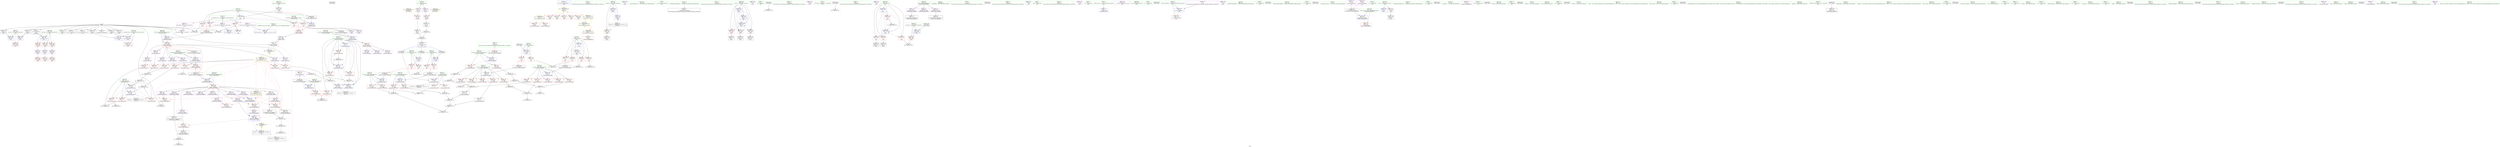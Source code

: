 digraph "SVFG" {
	label="SVFG";

	Node0x557bdda3c280 [shape=record,color=grey,label="{NodeID: 0\nNullPtr}"];
	Node0x557bdda3c280 -> Node0x557bdda4d440[style=solid];
	Node0x557bdda3c280 -> Node0x557bdda4d540[style=solid];
	Node0x557bdda3c280 -> Node0x557bdda4d610[style=solid];
	Node0x557bdda3c280 -> Node0x557bdda4d6e0[style=solid];
	Node0x557bdda3c280 -> Node0x557bdda4d7b0[style=solid];
	Node0x557bdda3c280 -> Node0x557bdda4d880[style=solid];
	Node0x557bdda3c280 -> Node0x557bdda4d950[style=solid];
	Node0x557bdda3c280 -> Node0x557bdda4da20[style=solid];
	Node0x557bdda3c280 -> Node0x557bdda4daf0[style=solid];
	Node0x557bdda3c280 -> Node0x557bdda4dbc0[style=solid];
	Node0x557bdda3c280 -> Node0x557bdda5d1f0[style=solid];
	Node0x557bdda3c280 -> Node0x557bdda5e8e0[style=solid];
	Node0x557bdda3c280 -> Node0x557bdda6a740[style=solid];
	Node0x557bdda3c280 -> Node0x557bdda6aec0[style=solid];
	Node0x557bdda3c280 -> Node0x557bdda6b640[style=solid];
	Node0x557bddaa09e0 [shape=record,color=black,label="{NodeID: 609\n148 = PHI()\n}"];
	Node0x557bdda678c0 [shape=record,color=grey,label="{NodeID: 443\n165 = Binary(163, 164, )\n}"];
	Node0x557bdda678c0 -> Node0x557bdda69cc0[style=solid];
	Node0x557bdda5cef0 [shape=record,color=blue,label="{NodeID: 277\n12\<--13\n_ZZ12print_statusiiddiE1L\<--\nGlob }"];
	Node0x557bdda5cef0 -> Node0x557bdda863a0[style=dashed];
	Node0x557bdda50b50 [shape=record,color=red,label="{NodeID: 194\n397\<--14\n\<--stderr\nmain\n}"];
	Node0x557bdda4dbc0 [shape=record,color=black,label="{NodeID: 111\n412\<--3\nlpad.val51\<--dummyVal\nmain\n}"];
	Node0x557bdda4bb30 [shape=record,color=green,label="{NodeID: 28\n223\<--1\n\<--dummyObj\nCan only get source location for instruction, argument, global var or function.}"];
	Node0x557bddaa3580 [shape=record,color=black,label="{NodeID: 637\n105 = PHI(329, )\n3rd arg _Z12print_statusiiddi }"];
	Node0x557bddaa3580 -> Node0x557bdda5d560[style=solid];
	Node0x557bdda6a2c0 [shape=record,color=grey,label="{NodeID: 471\n590 = Binary(588, 589, )\n}"];
	Node0x557bdda6a2c0 -> Node0x557bdda6a140[style=solid];
	Node0x557bdda5e670 [shape=record,color=blue,label="{NodeID: 305\n211\<--357\nehselector.slot\<--\nmain\n}"];
	Node0x557bdda5e670 -> Node0x557bdda5acd0[style=dashed];
	Node0x557bdda52210 [shape=record,color=red,label="{NodeID: 222\n301\<--197\n\<--parallel\nmain\n}"];
	Node0x557bdda52210 -> Node0x557bdda52f40[style=solid];
	Node0x557bdda53e10 [shape=record,color=purple,label="{NodeID: 139\n251\<--21\n\<--.str.4\nmain\n}"];
	Node0x557bdda4e5a0 [shape=record,color=green,label="{NodeID: 56\n195\<--196\nargv.addr\<--argv.addr_field_insensitive\nmain\n}"];
	Node0x557bdda4e5a0 -> Node0x557bdda51fa0[style=solid];
	Node0x557bdda4e5a0 -> Node0x557bdda52070[style=solid];
	Node0x557bdda4e5a0 -> Node0x557bdda52140[style=solid];
	Node0x557bdda4e5a0 -> Node0x557bdda5d970[style=solid];
	Node0x557bdda5b900 [shape=record,color=red,label="{NodeID: 250\n440\<--437\nthis1\<--this.addr\n_ZN6solverC2Ev\n}"];
	Node0x557bdda5b900 -> Node0x557bdda54ee0[style=solid];
	Node0x557bdda55560 [shape=record,color=purple,label="{NodeID: 167\n499\<--475\nN4\<--this1\n_ZN6solver5solveEv\n}"];
	Node0x557bdda55560 -> Node0x557bdda5c460[style=solid];
	Node0x557bdda4ff30 [shape=record,color=green,label="{NodeID: 84\n425\<--426\n__gxx_personality_v0\<--__gxx_personality_v0_field_insensitive\n}"];
	Node0x557bdda35f50 [shape=record,color=green,label="{NodeID: 1\n7\<--1\n__dso_handle\<--dummyObj\nGlob }"];
	Node0x557bddaa0ae0 [shape=record,color=black,label="{NodeID: 610\n152 = PHI(80, )\n}"];
	Node0x557bddaa0ae0 -> Node0x557bdda5d700[style=solid];
	Node0x557bdda67a40 [shape=record,color=grey,label="{NodeID: 444\n130 = Binary(127, 129, )\n}"];
	Node0x557bdda67a40 -> Node0x557bdda6a5c0[style=solid];
	Node0x557bdda5cff0 [shape=record,color=blue,label="{NodeID: 278\n638\<--48\nllvm.global_ctors_0\<--\nGlob }"];
	Node0x557bdda50c20 [shape=record,color=red,label="{NodeID: 195\n619\<--14\n\<--stderr\n_ZN6solver6printfEPKcz\n}"];
	Node0x557bdda4dc90 [shape=record,color=black,label="{NodeID: 112\n60\<--61\n\<--_ZNSt8ios_base4InitD1Ev\nCan only get source location for instruction, argument, global var or function.}"];
	Node0x557bdda4bc30 [shape=record,color=green,label="{NodeID: 29\n243\<--1\n\<--dummyObj\nCan only get source location for instruction, argument, global var or function.}"];
	Node0x557bddaa36c0 [shape=record,color=black,label="{NodeID: 638\n106 = PHI(138, )\n4th arg _Z12print_statusiiddi }"];
	Node0x557bddaa36c0 -> Node0x557bdda5d630[style=solid];
	Node0x557bdda6a440 [shape=record,color=grey,label="{NodeID: 472\n593 = Binary(594, 591, )\n}"];
	Node0x557bdda5e740 [shape=record,color=blue,label="{NodeID: 306\n215\<--393\nc\<--inc45\nmain\n}"];
	Node0x557bdda5e740 -> Node0x557bdda5af40[style=dashed];
	Node0x557bdda5e740 -> Node0x557bdda5b010[style=dashed];
	Node0x557bdda5e740 -> Node0x557bdda5b0e0[style=dashed];
	Node0x557bdda5e740 -> Node0x557bdda5b1b0[style=dashed];
	Node0x557bdda5e740 -> Node0x557bdda5e740[style=dashed];
	Node0x557bdda522e0 [shape=record,color=red,label="{NodeID: 223\n278\<--199\n\<--status\nmain\n}"];
	Node0x557bdda522e0 -> Node0x557bdda52e70[style=solid];
	Node0x557bdda53ee0 [shape=record,color=purple,label="{NodeID: 140\n261\<--23\n\<--.str.5\nmain\n}"];
	Node0x557bdda4e670 [shape=record,color=green,label="{NodeID: 57\n197\<--198\nparallel\<--parallel_field_insensitive\nmain\n}"];
	Node0x557bdda4e670 -> Node0x557bdda52210[style=solid];
	Node0x557bdda4e670 -> Node0x557bdda5da40[style=solid];
	Node0x557bdda4e670 -> Node0x557bdda5dd80[style=solid];
	Node0x557bdda5b9d0 [shape=record,color=red,label="{NodeID: 251\n456\<--453\nthis1\<--this.addr\n_ZN6solver5inputEv\n}"];
	Node0x557bdda5b9d0 -> Node0x557bdda54fb0[style=solid];
	Node0x557bdda5b9d0 -> Node0x557bdda55080[style=solid];
	Node0x557bdda5b9d0 -> Node0x557bdda55150[style=solid];
	Node0x557bdda55630 [shape=record,color=purple,label="{NodeID: 168\n511\<--475\nN8\<--this1\n_ZN6solver5solveEv\n}"];
	Node0x557bdda55630 -> Node0x557bdda5c530[style=solid];
	Node0x557bdda50030 [shape=record,color=green,label="{NodeID: 85\n437\<--438\nthis.addr\<--this.addr_field_insensitive\n_ZN6solverC2Ev\n}"];
	Node0x557bdda50030 -> Node0x557bdda5b900[style=solid];
	Node0x557bdda50030 -> Node0x557bdda5e810[style=solid];
	Node0x557bdda49d40 [shape=record,color=green,label="{NodeID: 2\n8\<--1\n.str\<--dummyObj\nGlob }"];
	Node0x557bddaa0cd0 [shape=record,color=black,label="{NodeID: 611\n237 = PHI()\n}"];
	Node0x557bddaa0cd0 -> Node0x557bdda6aa40[style=solid];
	Node0x557bdda863a0 [shape=record,color=yellow,style=double,label="{NodeID: 528\n6V_1 = ENCHI(MR_6V_0)\npts\{1 \}\nFun[main]|{|<s5>20|<s6>26}}"];
	Node0x557bdda863a0 -> Node0x557bdda568e0[style=dashed];
	Node0x557bdda863a0 -> Node0x557bdda509b0[style=dashed];
	Node0x557bdda863a0 -> Node0x557bdda50a80[style=dashed];
	Node0x557bdda863a0 -> Node0x557bdda50b50[style=dashed];
	Node0x557bdda863a0 -> Node0x557bdda50cf0[style=dashed];
	Node0x557bdda863a0:s5 -> Node0x557bdda88080[style=dashed,color=red];
	Node0x557bdda863a0:s6 -> Node0x557bdd6ad7d0[style=dashed,color=red];
	Node0x557bdda67bc0 [shape=record,color=grey,label="{NodeID: 445\n159 = Binary(157, 158, )\n}"];
	Node0x557bdda5d0f0 [shape=record,color=blue,label="{NodeID: 279\n639\<--49\nllvm.global_ctors_1\<--_GLOBAL__sub_I_iwi_0_0.cpp\nGlob }"];
	Node0x557bdda50cf0 [shape=record,color=red,label="{NodeID: 196\n381\<--36\n\<--stdout\nmain\n}"];
	Node0x557bdda4dd90 [shape=record,color=black,label="{NodeID: 113\n88\<--87\nconv\<--\n_Z3secv\n}"];
	Node0x557bdda4dd90 -> Node0x557bdda69fc0[style=solid];
	Node0x557bdda4bd30 [shape=record,color=green,label="{NodeID: 30\n334\<--1\n\<--dummyObj\nCan only get source location for instruction, argument, global var or function.}"];
	Node0x557bddaa3800 [shape=record,color=black,label="{NodeID: 639\n542 = PHI(475, )\n0th arg _ZN6solver4putsEPKc }"];
	Node0x557bddaa3800 -> Node0x557bdda5f030[style=solid];
	Node0x557bdda6a5c0 [shape=record,color=grey,label="{NodeID: 473\n131 = cmp(130, 132, )\n}"];
	Node0x557bdda5e810 [shape=record,color=blue,label="{NodeID: 307\n437\<--436\nthis.addr\<--this\n_ZN6solverC2Ev\n}"];
	Node0x557bdda5e810 -> Node0x557bdda5b900[style=dashed];
	Node0x557bdda523b0 [shape=record,color=red,label="{NodeID: 224\n304\<--199\n\<--status\nmain\n}"];
	Node0x557bdda523b0 -> Node0x557bdda53010[style=solid];
	Node0x557bdda53fb0 [shape=record,color=purple,label="{NodeID: 141\n285\<--25\n\<--.str.6\nmain\n}"];
	Node0x557bdda4e740 [shape=record,color=green,label="{NodeID: 58\n199\<--200\nstatus\<--status_field_insensitive\nmain\n}"];
	Node0x557bdda4e740 -> Node0x557bdda522e0[style=solid];
	Node0x557bdda4e740 -> Node0x557bdda523b0[style=solid];
	Node0x557bdda4e740 -> Node0x557bdda52480[style=solid];
	Node0x557bdda4e740 -> Node0x557bdda5db10[style=solid];
	Node0x557bdda4e740 -> Node0x557bdda5dcb0[style=solid];
	Node0x557bdda4e740 -> Node0x557bdda5de50[style=solid];
	Node0x557bdda5baa0 [shape=record,color=red,label="{NodeID: 252\n475\<--468\nthis1\<--this.addr\n_ZN6solver5solveEv\n|{|<s7>36|<s8>37}}"];
	Node0x557bdda5baa0 -> Node0x557bdda55220[style=solid];
	Node0x557bdda5baa0 -> Node0x557bdda552f0[style=solid];
	Node0x557bdda5baa0 -> Node0x557bdda553c0[style=solid];
	Node0x557bdda5baa0 -> Node0x557bdda55490[style=solid];
	Node0x557bdda5baa0 -> Node0x557bdda55560[style=solid];
	Node0x557bdda5baa0 -> Node0x557bdda55630[style=solid];
	Node0x557bdda5baa0 -> Node0x557bdda55700[style=solid];
	Node0x557bdda5baa0:s7 -> Node0x557bddaa3800[style=solid,color=red];
	Node0x557bdda5baa0:s8 -> Node0x557bddaa2b10[style=solid,color=red];
	Node0x557bdda55700 [shape=record,color=purple,label="{NodeID: 169\n517\<--475\nN10\<--this1\n_ZN6solver5solveEv\n}"];
	Node0x557bdda55700 -> Node0x557bdda5c600[style=solid];
	Node0x557bdda50100 [shape=record,color=green,label="{NodeID: 86\n453\<--454\nthis.addr\<--this.addr_field_insensitive\n_ZN6solver5inputEv\n}"];
	Node0x557bdda50100 -> Node0x557bdda5b9d0[style=solid];
	Node0x557bdda50100 -> Node0x557bdda5e9b0[style=solid];
	Node0x557bdda49dd0 [shape=record,color=green,label="{NodeID: 3\n12\<--1\n_ZZ12print_statusiiddiE1L\<--dummyObj\nGlob }"];
	Node0x557bddaa0da0 [shape=record,color=black,label="{NodeID: 612\n252 = PHI()\n}"];
	Node0x557bddaa0da0 -> Node0x557bdda6abc0[style=solid];
	Node0x557bdda67d40 [shape=record,color=grey,label="{NodeID: 446\n162 = Binary(160, 161, )\n}"];
	Node0x557bdda67d40 -> Node0x557bdda68ac0[style=solid];
	Node0x557bdda5d1f0 [shape=record,color=blue, style = dotted,label="{NodeID: 280\n640\<--3\nllvm.global_ctors_2\<--dummyVal\nGlob }"];
	Node0x557bdda50dc0 [shape=record,color=red,label="{NodeID: 197\n87\<--86\n\<--tv_sec\n_Z3secv\n}"];
	Node0x557bdda50dc0 -> Node0x557bdda4dd90[style=solid];
	Node0x557bdda529d0 [shape=record,color=black,label="{NodeID: 114\n91\<--90\nconv1\<--\n_Z3secv\n}"];
	Node0x557bdda529d0 -> Node0x557bdda68940[style=solid];
	Node0x557bdda4be30 [shape=record,color=green,label="{NodeID: 31\n350\<--1\n\<--dummyObj\nCan only get source location for instruction, argument, global var or function.}"];
	Node0x557bddaa3940 [shape=record,color=black,label="{NodeID: 640\n543 = PHI(480, )\n1st arg _ZN6solver4putsEPKc }"];
	Node0x557bddaa3940 -> Node0x557bdda5f100[style=solid];
	Node0x557bdda6a740 [shape=record,color=grey,label="{NodeID: 474\n386 = cmp(385, 3, )\n}"];
	Node0x557bdda5e8e0 [shape=record,color=blue, style = dotted,label="{NodeID: 308\n441\<--3\nout_p\<--dummyVal\n_ZN6solverC2Ev\n|{<s0>22}}"];
	Node0x557bdda5e8e0:s0 -> Node0x557bdda8b970[style=dashed,color=blue];
	Node0x557bdda52480 [shape=record,color=red,label="{NodeID: 225\n323\<--199\n\<--status\nmain\n}"];
	Node0x557bdda52480 -> Node0x557bdda530e0[style=solid];
	Node0x557bdda54080 [shape=record,color=purple,label="{NodeID: 142\n308\<--28\n\<--.str.7\nmain\n}"];
	Node0x557bdda4e810 [shape=record,color=green,label="{NodeID: 59\n201\<--202\ni\<--i_field_insensitive\nmain\n}"];
	Node0x557bdda4e810 -> Node0x557bdda52550[style=solid];
	Node0x557bdda4e810 -> Node0x557bdda52620[style=solid];
	Node0x557bdda4e810 -> Node0x557bdda526f0[style=solid];
	Node0x557bdda4e810 -> Node0x557bdda527c0[style=solid];
	Node0x557bdda4e810 -> Node0x557bdda5dbe0[style=solid];
	Node0x557bdda4e810 -> Node0x557bdda5df20[style=solid];
	Node0x557bdda5bb70 [shape=record,color=red,label="{NodeID: 253\n504\<--470\n\<--ans\n_ZN6solver5solveEv\n}"];
	Node0x557bdda5bb70 -> Node0x557bdda687c0[style=solid];
	Node0x557bdda557d0 [shape=record,color=purple,label="{NodeID: 170\n577\<--563\narraydecay3\<--args\n_ZN6solver6printfEPKcz\n}"];
	Node0x557bdda557d0 -> Node0x557bdda53420[style=solid];
	Node0x557bdda501d0 [shape=record,color=green,label="{NodeID: 87\n459\<--460\n_ZNSirsERi\<--_ZNSirsERi_field_insensitive\n}"];
	Node0x557bdda49e60 [shape=record,color=green,label="{NodeID: 4\n13\<--1\n\<--dummyObj\nCan only get source location for instruction, argument, global var or function.}"];
	Node0x557bddaa0e70 [shape=record,color=black,label="{NodeID: 613\n262 = PHI()\n}"];
	Node0x557bdda67ec0 [shape=record,color=grey,label="{NodeID: 447\n137 = Binary(136, 138, )\n}"];
	Node0x557bdda67ec0 -> Node0x557bdda68040[style=solid];
	Node0x557bdda5d2f0 [shape=record,color=blue,label="{NodeID: 281\n107\<--102\nc.addr\<--c\n_Z12print_statusiiddi\n}"];
	Node0x557bdda5d2f0 -> Node0x557bdda50f60[style=dashed];
	Node0x557bdda5d2f0 -> Node0x557bdda51030[style=dashed];
	Node0x557bdda5d2f0 -> Node0x557bdda51100[style=dashed];
	Node0x557bdda5d2f0 -> Node0x557bdda511d0[style=dashed];
	Node0x557bdda5d2f0 -> Node0x557bdda512a0[style=dashed];
	Node0x557bdda50e90 [shape=record,color=red,label="{NodeID: 198\n90\<--89\n\<--tv_usec\n_Z3secv\n}"];
	Node0x557bdda50e90 -> Node0x557bdda529d0[style=solid];
	Node0x557bdda52a60 [shape=record,color=black,label="{NodeID: 115\n80\<--94\n_Z3secv_ret\<--add\n_Z3secv\n|{<s0>5|<s1>11|<s2>13}}"];
	Node0x557bdda52a60:s0 -> Node0x557bddaa0ae0[style=solid,color=blue];
	Node0x557bdda52a60:s1 -> Node0x557bddaa0f40[style=solid,color=blue];
	Node0x557bdda52a60:s2 -> Node0x557bddaa10d0[style=solid,color=blue];
	Node0x557bdda4bf30 [shape=record,color=green,label="{NodeID: 32\n592\<--1\n\<--dummyObj\nCan only get source location for instruction, argument, global var or function.}"];
	Node0x557bdda886d0 [shape=record,color=yellow,style=double,label="{NodeID: 558\n6V_1 = ENCHI(MR_6V_0)\npts\{1 \}\nFun[_ZN6solver4putsEPKc]|{<s0>38}}"];
	Node0x557bdda886d0:s0 -> Node0x557bdda7c040[style=dashed,color=red];
	Node0x557bdda6a8c0 [shape=record,color=grey,label="{NodeID: 475\n142 = cmp(141, 132, )\n}"];
	Node0x557bdda5e9b0 [shape=record,color=blue,label="{NodeID: 309\n453\<--452\nthis.addr\<--this\n_ZN6solver5inputEv\n}"];
	Node0x557bdda5e9b0 -> Node0x557bdda5b9d0[style=dashed];
	Node0x557bdda52550 [shape=record,color=red,label="{NodeID: 226\n227\<--201\n\<--i\nmain\n}"];
	Node0x557bdda52550 -> Node0x557bdda6b040[style=solid];
	Node0x557bdda54150 [shape=record,color=purple,label="{NodeID: 143\n346\<--30\n\<--.str.8\nmain\n}"];
	Node0x557bdda4e8e0 [shape=record,color=green,label="{NodeID: 60\n203\<--204\nt0\<--t0_field_insensitive\nmain\n}"];
	Node0x557bdda4e8e0 -> Node0x557bdda52890[style=solid];
	Node0x557bdda4e8e0 -> Node0x557bdda5a9d0[style=solid];
	Node0x557bdda4e8e0 -> Node0x557bdda5dff0[style=solid];
	Node0x557bdda5bc40 [shape=record,color=red,label="{NodeID: 254\n513\<--470\n\<--ans\n_ZN6solver5solveEv\n}"];
	Node0x557bdda5bc40 -> Node0x557bdda68340[style=solid];
	Node0x557bdda558a0 [shape=record,color=purple,label="{NodeID: 171\n596\<--563\narraydecay9\<--args\n_ZN6solver6printfEPKcz\n}"];
	Node0x557bdda502d0 [shape=record,color=green,label="{NodeID: 88\n468\<--469\nthis.addr\<--this.addr_field_insensitive\n_ZN6solver5solveEv\n}"];
	Node0x557bdda502d0 -> Node0x557bdda5baa0[style=solid];
	Node0x557bdda502d0 -> Node0x557bdda5ea80[style=solid];
	Node0x557bdda49ef0 [shape=record,color=green,label="{NodeID: 5\n14\<--1\nstderr\<--dummyObj\nGlob }"];
	Node0x557bddaa0f40 [shape=record,color=black,label="{NodeID: 614\n273 = PHI(80, )\n}"];
	Node0x557bddaa0f40 -> Node0x557bdda5dff0[style=solid];
	Node0x557bdda68040 [shape=record,color=grey,label="{NodeID: 448\n139 = Binary(137, 140, )\n}"];
	Node0x557bdda68040 -> Node0x557bdda681c0[style=solid];
	Node0x557bdda5d3c0 [shape=record,color=blue,label="{NodeID: 282\n109\<--103\nC.addr\<--C\n_Z12print_statusiiddi\n}"];
	Node0x557bdda5d3c0 -> Node0x557bdda51370[style=dashed];
	Node0x557bdda5d3c0 -> Node0x557bdda51440[style=dashed];
	Node0x557bdda5d3c0 -> Node0x557bdda51510[style=dashed];
	Node0x557bdda5d3c0 -> Node0x557bdda515e0[style=dashed];
	Node0x557bdda5d3c0 -> Node0x557bdda516b0[style=dashed];
	Node0x557bdda50f60 [shape=record,color=red,label="{NodeID: 199\n127\<--107\n\<--c.addr\n_Z12print_statusiiddi\n}"];
	Node0x557bdda50f60 -> Node0x557bdda67a40[style=solid];
	Node0x557bdda52b30 [shape=record,color=black,label="{NodeID: 116\n171\<--170\nconv\<--sub13\n_Z12print_statusiiddi\n}"];
	Node0x557bdda52b30 -> Node0x557bdda69cc0[style=solid];
	Node0x557bdda4c030 [shape=record,color=green,label="{NodeID: 33\n594\<--1\n\<--dummyObj\nCan only get source location for instruction, argument, global var or function.}"];
	Node0x557bdda887e0 [shape=record,color=yellow,style=double,label="{NodeID: 559\n49V_1 = ENCHI(MR_49V_0)\npts\{333 \}\nFun[_ZN6solver4putsEPKc]|{<s0>38|<s1>38|<s2>38|<s3>38|<s4>38|<s5>38}}"];
	Node0x557bdda887e0:s0 -> Node0x557bdda5ca10[style=dashed,color=red];
	Node0x557bdda887e0:s1 -> Node0x557bdda5cae0[style=dashed,color=red];
	Node0x557bdda887e0:s2 -> Node0x557bdda5cbb0[style=dashed,color=red];
	Node0x557bdda887e0:s3 -> Node0x557bdda5cc80[style=dashed,color=red];
	Node0x557bdda887e0:s4 -> Node0x557bdda5f370[style=dashed,color=red];
	Node0x557bdda887e0:s5 -> Node0x557bdda5f440[style=dashed,color=red];
	Node0x557bdda6aa40 [shape=record,color=grey,label="{NodeID: 476\n240 = cmp(237, 132, )\n}"];
	Node0x557bdda5ea80 [shape=record,color=blue,label="{NodeID: 310\n468\<--467\nthis.addr\<--this\n_ZN6solver5solveEv\n}"];
	Node0x557bdda5ea80 -> Node0x557bdda5baa0[style=dashed];
	Node0x557bdda52620 [shape=record,color=red,label="{NodeID: 227\n232\<--201\n\<--i\nmain\n}"];
	Node0x557bdda52620 -> Node0x557bdda52cd0[style=solid];
	Node0x557bdda54220 [shape=record,color=purple,label="{NodeID: 144\n347\<--32\n\<--.str.9\nmain\n}"];
	Node0x557bdda4e9b0 [shape=record,color=green,label="{NodeID: 61\n205\<--206\nt1\<--t1_field_insensitive\nmain\n}"];
	Node0x557bdda4e9b0 -> Node0x557bdda5aa60[style=solid];
	Node0x557bdda4e9b0 -> Node0x557bdda5ab30[style=solid];
	Node0x557bdda4e9b0 -> Node0x557bdda5e0c0[style=solid];
	Node0x557bdda5bd10 [shape=record,color=red,label="{NodeID: 255\n520\<--470\n\<--ans\n_ZN6solver5solveEv\n}"];
	Node0x557bdda5bd10 -> Node0x557bdda68640[style=solid];
	Node0x557bdda55970 [shape=record,color=purple,label="{NodeID: 172\n605\<--563\narraydecay11\<--args\n_ZN6solver6printfEPKcz\n}"];
	Node0x557bdda55970 -> Node0x557bdda53760[style=solid];
	Node0x557bdda503a0 [shape=record,color=green,label="{NodeID: 89\n470\<--471\nans\<--ans_field_insensitive\n_ZN6solver5solveEv\n}"];
	Node0x557bdda503a0 -> Node0x557bdda5bb70[style=solid];
	Node0x557bdda503a0 -> Node0x557bdda5bc40[style=solid];
	Node0x557bdda503a0 -> Node0x557bdda5bd10[style=solid];
	Node0x557bdda503a0 -> Node0x557bdda5bde0[style=solid];
	Node0x557bdda503a0 -> Node0x557bdda5eb50[style=solid];
	Node0x557bdda503a0 -> Node0x557bdda5edc0[style=solid];
	Node0x557bdda503a0 -> Node0x557bdda5ee90[style=solid];
	Node0x557bdda503a0 -> Node0x557bdda5ef60[style=solid];
	Node0x557bdda4a730 [shape=record,color=green,label="{NodeID: 6\n15\<--1\n.str.1\<--dummyObj\nGlob }"];
	Node0x557bddaa10d0 [shape=record,color=black,label="{NodeID: 615\n276 = PHI(80, )\n}"];
	Node0x557bddaa10d0 -> Node0x557bdda5e0c0[style=solid];
	Node0x557bdda681c0 [shape=record,color=grey,label="{NodeID: 449\n141 = Binary(135, 139, )\n}"];
	Node0x557bdda681c0 -> Node0x557bdda6a8c0[style=solid];
	Node0x557bdda5d490 [shape=record,color=blue,label="{NodeID: 283\n111\<--104\nt0.addr\<--t0\n_Z12print_statusiiddi\n}"];
	Node0x557bdda5d490 -> Node0x557bdda51780[style=dashed];
	Node0x557bdda5d490 -> Node0x557bdda51850[style=dashed];
	Node0x557bdda51030 [shape=record,color=red,label="{NodeID: 200\n135\<--107\n\<--c.addr\n_Z12print_statusiiddi\n}"];
	Node0x557bdda51030 -> Node0x557bdda681c0[style=solid];
	Node0x557bdda52c00 [shape=record,color=black,label="{NodeID: 117\n174\<--173\nconv15\<--\n_Z12print_statusiiddi\n}"];
	Node0x557bdda52c00 -> Node0x557bdda69b40[style=solid];
	Node0x557bdda4c130 [shape=record,color=green,label="{NodeID: 34\n4\<--6\n_ZStL8__ioinit\<--_ZStL8__ioinit_field_insensitive\nGlob }"];
	Node0x557bdda4c130 -> Node0x557bdda539d0[style=solid];
	Node0x557bdda6abc0 [shape=record,color=grey,label="{NodeID: 477\n253 = cmp(252, 132, )\n}"];
	Node0x557bdda5eb50 [shape=record,color=blue,label="{NodeID: 311\n470\<--132\nans\<--\n_ZN6solver5solveEv\n}"];
	Node0x557bdda5eb50 -> Node0x557bdda5bb70[style=dashed];
	Node0x557bdda5eb50 -> Node0x557bdda5bc40[style=dashed];
	Node0x557bdda5eb50 -> Node0x557bdda5bd10[style=dashed];
	Node0x557bdda5eb50 -> Node0x557bdda5edc0[style=dashed];
	Node0x557bdda5eb50 -> Node0x557bdda5ee90[style=dashed];
	Node0x557bdda5eb50 -> Node0x557bdda5ef60[style=dashed];
	Node0x557bdda526f0 [shape=record,color=red,label="{NodeID: 228\n247\<--201\n\<--i\nmain\n}"];
	Node0x557bdda526f0 -> Node0x557bdda52da0[style=solid];
	Node0x557bdda542f0 [shape=record,color=purple,label="{NodeID: 145\n348\<--34\n\<--__PRETTY_FUNCTION__.main\nmain\n}"];
	Node0x557bdda4ea80 [shape=record,color=green,label="{NodeID: 62\n207\<--208\ntmp\<--tmp_field_insensitive\nmain\n}"];
	Node0x557bdda5bde0 [shape=record,color=red,label="{NodeID: 256\n524\<--470\n\<--ans\n_ZN6solver5solveEv\n|{<s0>37}}"];
	Node0x557bdda5bde0:s0 -> Node0x557bddaa2f90[style=solid,color=red];
	Node0x557bdda55a40 [shape=record,color=purple,label="{NodeID: 173\n568\<--567\nout_p\<--this1\n_ZN6solver6printfEPKcz\n}"];
	Node0x557bdda55a40 -> Node0x557bdda5ca10[style=solid];
	Node0x557bdda50470 [shape=record,color=green,label="{NodeID: 90\n472\<--473\nc\<--c_field_insensitive\n_ZN6solver5solveEv\n}"];
	Node0x557bdda50470 -> Node0x557bdda5beb0[style=solid];
	Node0x557bdda50470 -> Node0x557bdda5bf80[style=solid];
	Node0x557bdda50470 -> Node0x557bdda5c050[style=solid];
	Node0x557bdda50470 -> Node0x557bdda5ec20[style=solid];
	Node0x557bdda50470 -> Node0x557bdda5ecf0[style=solid];
	Node0x557bdda4a7c0 [shape=record,color=green,label="{NodeID: 7\n17\<--1\n.str.2\<--dummyObj\nGlob }"];
	Node0x557bddaa1210 [shape=record,color=black,label="{NodeID: 616\n286 = PHI()\n}"];
	Node0x557bdda68340 [shape=record,color=grey,label="{NodeID: 450\n514 = Binary(513, 512, )\n}"];
	Node0x557bdda68340 -> Node0x557bdda5ee90[style=solid];
	Node0x557bdda5d560 [shape=record,color=blue,label="{NodeID: 284\n113\<--105\nt1.addr\<--t1\n_Z12print_statusiiddi\n}"];
	Node0x557bdda5d560 -> Node0x557bdda51920[style=dashed];
	Node0x557bdda5d560 -> Node0x557bdda519f0[style=dashed];
	Node0x557bdda51100 [shape=record,color=red,label="{NodeID: 201\n145\<--107\n\<--c.addr\n_Z12print_statusiiddi\n}"];
	Node0x557bdda52cd0 [shape=record,color=black,label="{NodeID: 118\n233\<--232\nidxprom\<--\nmain\n}"];
	Node0x557bdda4c230 [shape=record,color=green,label="{NodeID: 35\n10\<--11\nOUTPUT_FORMAT\<--OUTPUT_FORMAT_field_insensitive\nGlob }"];
	Node0x557bdda4c230 -> Node0x557bdda56670[style=solid];
	Node0x557bdda4c230 -> Node0x557bdda5ce20[style=solid];
	Node0x557bdda6ad40 [shape=record,color=grey,label="{NodeID: 478\n509 = cmp(508, 138, )\n}"];
	Node0x557bdda5ec20 [shape=record,color=blue,label="{NodeID: 312\n472\<--491\nc\<--add\n_ZN6solver5solveEv\n}"];
	Node0x557bdda5ec20 -> Node0x557bdda5beb0[style=dashed];
	Node0x557bdda5ec20 -> Node0x557bdda5bf80[style=dashed];
	Node0x557bdda5ec20 -> Node0x557bdda5c050[style=dashed];
	Node0x557bdda5ec20 -> Node0x557bdda5ecf0[style=dashed];
	Node0x557bdda5ec20 -> Node0x557bdda850b0[style=dashed];
	Node0x557bdda527c0 [shape=record,color=red,label="{NodeID: 229\n269\<--201\n\<--i\nmain\n}"];
	Node0x557bdda527c0 -> Node0x557bdda699c0[style=solid];
	Node0x557bdda543c0 [shape=record,color=purple,label="{NodeID: 146\n398\<--37\n\<--.str.10\nmain\n}"];
	Node0x557bdda4eb50 [shape=record,color=green,label="{NodeID: 63\n209\<--210\nexn.slot\<--exn.slot_field_insensitive\nmain\n}"];
	Node0x557bdda4eb50 -> Node0x557bdda5ac00[style=solid];
	Node0x557bdda4eb50 -> Node0x557bdda5e260[style=solid];
	Node0x557bdda4eb50 -> Node0x557bdda5e5a0[style=solid];
	Node0x557bdda5beb0 [shape=record,color=red,label="{NodeID: 257\n494\<--472\n\<--c\n_ZN6solver5solveEv\n}"];
	Node0x557bdda5beb0 -> Node0x557bdda6b4c0[style=solid];
	Node0x557bdda55b10 [shape=record,color=purple,label="{NodeID: 174\n572\<--567\nout_buf\<--this1\n_ZN6solver6printfEPKcz\n}"];
	Node0x557bdda50540 [shape=record,color=green,label="{NodeID: 91\n482\<--483\n_ZN6solver4putsEPKc\<--_ZN6solver4putsEPKc_field_insensitive\n}"];
	Node0x557bdda4a850 [shape=record,color=green,label="{NodeID: 8\n19\<--1\n.str.3\<--dummyObj\nGlob }"];
	Node0x557bddaa12e0 [shape=record,color=black,label="{NodeID: 617\n291 = PHI()\n}"];
	Node0x557bdda684c0 [shape=record,color=grey,label="{NodeID: 451\n519 = Binary(518, 138, )\n}"];
	Node0x557bdda684c0 -> Node0x557bdda68640[style=solid];
	Node0x557bdda5d630 [shape=record,color=blue,label="{NodeID: 285\n115\<--106\nnth.addr\<--nth\n_Z12print_statusiiddi\n}"];
	Node0x557bdda5d630 -> Node0x557bdda51ac0[style=dashed];
	Node0x557bdda5d630 -> Node0x557bdda51b90[style=dashed];
	Node0x557bdda511d0 [shape=record,color=red,label="{NodeID: 202\n155\<--107\n\<--c.addr\n_Z12print_statusiiddi\n}"];
	Node0x557bdda52da0 [shape=record,color=black,label="{NodeID: 119\n248\<--247\nidxprom2\<--\nmain\n}"];
	Node0x557bdda4c330 [shape=record,color=green,label="{NodeID: 36\n47\<--51\nllvm.global_ctors\<--llvm.global_ctors_field_insensitive\nGlob }"];
	Node0x557bdda4c330 -> Node0x557bdda547d0[style=solid];
	Node0x557bdda4c330 -> Node0x557bdda548d0[style=solid];
	Node0x557bdda4c330 -> Node0x557bdda549d0[style=solid];
	Node0x557bdda88a80 [shape=record,color=yellow,style=double,label="{NodeID: 562\n2V_1 = ENCHI(MR_2V_0)\npts\{820000 \}\nFun[_Z3secv]}"];
	Node0x557bdda88a80 -> Node0x557bdda50dc0[style=dashed];
	Node0x557bdda6aec0 [shape=record,color=grey,label="{NodeID: 479\n570 = cmp(569, 3, )\n}"];
	Node0x557bdda5ecf0 [shape=record,color=blue,label="{NodeID: 313\n472\<--502\nc\<--sub5\n_ZN6solver5solveEv\n}"];
	Node0x557bdda5ecf0 -> Node0x557bdda5beb0[style=dashed];
	Node0x557bdda5ecf0 -> Node0x557bdda5bf80[style=dashed];
	Node0x557bdda5ecf0 -> Node0x557bdda5c050[style=dashed];
	Node0x557bdda5ecf0 -> Node0x557bdda5ecf0[style=dashed];
	Node0x557bdda5ecf0 -> Node0x557bdda850b0[style=dashed];
	Node0x557bdda52890 [shape=record,color=red,label="{NodeID: 230\n283\<--203\n\<--t0\nmain\n}"];
	Node0x557bdda52890 -> Node0x557bdda68c40[style=solid];
	Node0x557bdda54490 [shape=record,color=purple,label="{NodeID: 147\n480\<--39\n\<--.str.11\n_ZN6solver5solveEv\n|{<s0>36}}"];
	Node0x557bdda54490:s0 -> Node0x557bddaa3940[style=solid,color=red];
	Node0x557bdda4ec20 [shape=record,color=green,label="{NodeID: 64\n211\<--212\nehselector.slot\<--ehselector.slot_field_insensitive\nmain\n}"];
	Node0x557bdda4ec20 -> Node0x557bdda5acd0[style=solid];
	Node0x557bdda4ec20 -> Node0x557bdda5e330[style=solid];
	Node0x557bdda4ec20 -> Node0x557bdda5e670[style=solid];
	Node0x557bdda5bf80 [shape=record,color=red,label="{NodeID: 258\n501\<--472\n\<--c\n_ZN6solver5solveEv\n}"];
	Node0x557bdda5bf80 -> Node0x557bdda69840[style=solid];
	Node0x557bdda55be0 [shape=record,color=purple,label="{NodeID: 175\n573\<--567\narraydecay\<--this1\n_ZN6solver6printfEPKcz\n}"];
	Node0x557bdda55be0 -> Node0x557bdda5f370[style=solid];
	Node0x557bdda50640 [shape=record,color=green,label="{NodeID: 92\n527\<--528\n_ZN6solver6printfEPKcz\<--_ZN6solver6printfEPKcz_field_insensitive\n}"];
	Node0x557bdda4a8e0 [shape=record,color=green,label="{NodeID: 9\n21\<--1\n.str.4\<--dummyObj\nGlob }"];
	Node0x557bddaa13b0 [shape=record,color=black,label="{NodeID: 618\n294 = PHI()\n}"];
	Node0x557bdda68640 [shape=record,color=grey,label="{NodeID: 452\n521 = Binary(520, 519, )\n}"];
	Node0x557bdda68640 -> Node0x557bdda5ef60[style=solid];
	Node0x557bdda5d700 [shape=record,color=blue,label="{NodeID: 286\n117\<--152\nt\<--call7\n_Z12print_statusiiddi\n}"];
	Node0x557bdda5d700 -> Node0x557bdda51c60[style=dashed];
	Node0x557bdda5d700 -> Node0x557bdda51d30[style=dashed];
	Node0x557bdda5d700 -> Node0x557bdda7ceb0[style=dashed];
	Node0x557bdda512a0 [shape=record,color=red,label="{NodeID: 203\n166\<--107\n\<--c.addr\n_Z12print_statusiiddi\n}"];
	Node0x557bdda512a0 -> Node0x557bdda696c0[style=solid];
	Node0x557bdda52e70 [shape=record,color=black,label="{NodeID: 120\n279\<--278\ntobool\<--\nmain\n}"];
	Node0x557bdda4c430 [shape=record,color=green,label="{NodeID: 37\n52\<--53\n__cxx_global_var_init\<--__cxx_global_var_init_field_insensitive\n}"];
	Node0x557bdda88b90 [shape=record,color=yellow,style=double,label="{NodeID: 563\n4V_1 = ENCHI(MR_4V_0)\npts\{820001 \}\nFun[_Z3secv]}"];
	Node0x557bdda88b90 -> Node0x557bdda50e90[style=dashed];
	Node0x557bdda6b040 [shape=record,color=grey,label="{NodeID: 480\n229 = cmp(227, 228, )\n}"];
	Node0x557bdda5edc0 [shape=record,color=blue,label="{NodeID: 314\n470\<--505\nans\<--inc\n_ZN6solver5solveEv\n}"];
	Node0x557bdda5edc0 -> Node0x557bdda5bb70[style=dashed];
	Node0x557bdda5edc0 -> Node0x557bdda5bc40[style=dashed];
	Node0x557bdda5edc0 -> Node0x557bdda5bd10[style=dashed];
	Node0x557bdda5edc0 -> Node0x557bdda5edc0[style=dashed];
	Node0x557bdda5edc0 -> Node0x557bdda5ee90[style=dashed];
	Node0x557bdda5edc0 -> Node0x557bdda5ef60[style=dashed];
	Node0x557bdda5a9d0 [shape=record,color=red,label="{NodeID: 231\n328\<--203\n\<--t0\nmain\n|{<s0>20}}"];
	Node0x557bdda5a9d0:s0 -> Node0x557bddaa3440[style=solid,color=red];
	Node0x557bdda54560 [shape=record,color=purple,label="{NodeID: 148\n525\<--41\n\<--.str.12\n_ZN6solver5solveEv\n|{<s0>37}}"];
	Node0x557bdda54560:s0 -> Node0x557bddaa2e10[style=solid,color=red];
	Node0x557bdda4ecf0 [shape=record,color=green,label="{NodeID: 65\n213\<--214\nC\<--C_field_insensitive\nmain\n}"];
	Node0x557bdda4ecf0 -> Node0x557bdda5ada0[style=solid];
	Node0x557bdda4ecf0 -> Node0x557bdda5ae70[style=solid];
	Node0x557bdda4ecf0 -> Node0x557bdda5e190[style=solid];
	Node0x557bdda5c050 [shape=record,color=red,label="{NodeID: 259\n508\<--472\n\<--c\n_ZN6solver5solveEv\n}"];
	Node0x557bdda5c050 -> Node0x557bdda6ad40[style=solid];
	Node0x557bdda55cb0 [shape=record,color=purple,label="{NodeID: 176\n574\<--567\nout_p2\<--this1\n_ZN6solver6printfEPKcz\n}"];
	Node0x557bdda55cb0 -> Node0x557bdda5f370[style=solid];
	Node0x557bdda50740 [shape=record,color=green,label="{NodeID: 93\n544\<--545\nthis.addr\<--this.addr_field_insensitive\n_ZN6solver4putsEPKc\n}"];
	Node0x557bdda50740 -> Node0x557bdda5c6d0[style=solid];
	Node0x557bdda50740 -> Node0x557bdda5f030[style=solid];
	Node0x557bdda4a970 [shape=record,color=green,label="{NodeID: 10\n23\<--1\n.str.5\<--dummyObj\nGlob }"];
	Node0x557bddaa1480 [shape=record,color=black,label="{NodeID: 619\n297 = PHI()\n}"];
	Node0x557bddaa1480 -> Node0x557bdda5e190[style=solid];
	Node0x557bdda687c0 [shape=record,color=grey,label="{NodeID: 453\n505 = Binary(504, 138, )\n}"];
	Node0x557bdda687c0 -> Node0x557bdda5edc0[style=solid];
	Node0x557bdda5d7d0 [shape=record,color=blue,label="{NodeID: 287\n191\<--132\nretval\<--\nmain\n}"];
	Node0x557bdda51370 [shape=record,color=red,label="{NodeID: 204\n124\<--109\n\<--C.addr\n_Z12print_statusiiddi\n}"];
	Node0x557bdda51370 -> Node0x557bdda6b940[style=solid];
	Node0x557bdda52f40 [shape=record,color=black,label="{NodeID: 121\n302\<--301\ntobool19\<--\nmain\n}"];
	Node0x557bdda4c530 [shape=record,color=green,label="{NodeID: 38\n56\<--57\n_ZNSt8ios_base4InitC1Ev\<--_ZNSt8ios_base4InitC1Ev_field_insensitive\n}"];
	Node0x557bdda6b1c0 [shape=record,color=grey,label="{NodeID: 481\n617 = cmp(616, 592, )\n}"];
	Node0x557bdda5ee90 [shape=record,color=blue,label="{NodeID: 315\n470\<--514\nans\<--add9\n_ZN6solver5solveEv\n}"];
	Node0x557bdda5ee90 -> Node0x557bdda5bde0[style=dashed];
	Node0x557bdda5ee90 -> Node0x557bdda84bb0[style=dashed];
	Node0x557bdda5aa60 [shape=record,color=red,label="{NodeID: 232\n282\<--205\n\<--t1\nmain\n}"];
	Node0x557bdda5aa60 -> Node0x557bdda68c40[style=solid];
	Node0x557bdda54630 [shape=record,color=purple,label="{NodeID: 149\n552\<--43\n\<--.str.13\n_ZN6solver4putsEPKc\n|{<s0>38}}"];
	Node0x557bdda54630:s0 -> Node0x557bddaa2e10[style=solid,color=red];
	Node0x557bdda4edc0 [shape=record,color=green,label="{NodeID: 66\n215\<--216\nc\<--c_field_insensitive\nmain\n}"];
	Node0x557bdda4edc0 -> Node0x557bdda5af40[style=solid];
	Node0x557bdda4edc0 -> Node0x557bdda5b010[style=solid];
	Node0x557bdda4edc0 -> Node0x557bdda5b0e0[style=solid];
	Node0x557bdda4edc0 -> Node0x557bdda5b1b0[style=solid];
	Node0x557bdda4edc0 -> Node0x557bdda5e400[style=solid];
	Node0x557bdda4edc0 -> Node0x557bdda5e740[style=solid];
	Node0x557bdda5c120 [shape=record,color=red,label="{NodeID: 260\n477\<--476\n\<--H\n_ZN6solver5solveEv\n}"];
	Node0x557bdda5c120 -> Node0x557bdda6b340[style=solid];
	Node0x557bdda55d80 [shape=record,color=purple,label="{NodeID: 177\n582\<--567\nout_p5\<--this1\n_ZN6solver6printfEPKcz\n}"];
	Node0x557bdda55d80 -> Node0x557bdda5cae0[style=solid];
	Node0x557bdda50810 [shape=record,color=green,label="{NodeID: 94\n546\<--547\ns.addr\<--s.addr_field_insensitive\n_ZN6solver4putsEPKc\n}"];
	Node0x557bdda50810 -> Node0x557bdda5c7a0[style=solid];
	Node0x557bdda50810 -> Node0x557bdda5f100[style=solid];
	Node0x557bdda4aa30 [shape=record,color=green,label="{NodeID: 11\n25\<--1\n.str.6\<--dummyObj\nGlob }"];
	Node0x557bddaa1580 [shape=record,color=black,label="{NodeID: 620\n309 = PHI()\n}"];
	Node0x557bdda68940 [shape=record,color=grey,label="{NodeID: 454\n92 = Binary(91, 93, )\n}"];
	Node0x557bdda68940 -> Node0x557bdda69fc0[style=solid];
	Node0x557bdda5d8a0 [shape=record,color=blue,label="{NodeID: 288\n193\<--189\nargc.addr\<--argc\nmain\n}"];
	Node0x557bdda5d8a0 -> Node0x557bdda51ed0[style=dashed];
	Node0x557bdda51440 [shape=record,color=red,label="{NodeID: 205\n128\<--109\n\<--C.addr\n_Z12print_statusiiddi\n}"];
	Node0x557bdda51440 -> Node0x557bdda69e40[style=solid];
	Node0x557bdda53010 [shape=record,color=black,label="{NodeID: 122\n305\<--304\ntobool21\<--\nmain\n}"];
	Node0x557bdda4c630 [shape=record,color=green,label="{NodeID: 39\n62\<--63\n__cxa_atexit\<--__cxa_atexit_field_insensitive\n}"];
	Node0x557bdda6b340 [shape=record,color=grey,label="{NodeID: 482\n478 = cmp(477, 138, )\n}"];
	Node0x557bdda5ef60 [shape=record,color=blue,label="{NodeID: 316\n470\<--521\nans\<--add12\n_ZN6solver5solveEv\n}"];
	Node0x557bdda5ef60 -> Node0x557bdda5bde0[style=dashed];
	Node0x557bdda5ef60 -> Node0x557bdda84bb0[style=dashed];
	Node0x557bdda5ab30 [shape=record,color=red,label="{NodeID: 233\n329\<--205\n\<--t1\nmain\n|{<s0>20}}"];
	Node0x557bdda5ab30:s0 -> Node0x557bddaa3580[style=solid,color=red];
	Node0x557bdda54700 [shape=record,color=purple,label="{NodeID: 150\n620\<--45\n\<--.str.14\n_ZN6solver6printfEPKcz\n}"];
	Node0x557bdda4ee90 [shape=record,color=green,label="{NodeID: 67\n217\<--218\ns\<--s_field_insensitive\nmain\n}"];
	Node0x557bdda4ee90 -> Node0x557bdda5b280[style=solid];
	Node0x557bdda4ee90 -> Node0x557bdda5b350[style=solid];
	Node0x557bdda4ee90 -> Node0x557bdda5b420[style=solid];
	Node0x557bdda4ee90 -> Node0x557bdda5b4f0[style=solid];
	Node0x557bdda4ee90 -> Node0x557bdda5b5c0[style=solid];
	Node0x557bdda4ee90 -> Node0x557bdda5e4d0[style=solid];
	Node0x557bdda5c1f0 [shape=record,color=red,label="{NodeID: 261\n487\<--486\n\<--W\n_ZN6solver5solveEv\n}"];
	Node0x557bdda5c1f0 -> Node0x557bdda69240[style=solid];
	Node0x557bdda55e50 [shape=record,color=purple,label="{NodeID: 178\n584\<--567\nout_p6\<--this1\n_ZN6solver6printfEPKcz\n}"];
	Node0x557bdda55e50 -> Node0x557bdda5cbb0[style=solid];
	Node0x557bdda508e0 [shape=record,color=green,label="{NodeID: 95\n559\<--560\nthis.addr\<--this.addr_field_insensitive\n_ZN6solver6printfEPKcz\n}"];
	Node0x557bdda508e0 -> Node0x557bdda5c870[style=solid];
	Node0x557bdda508e0 -> Node0x557bdda5f1d0[style=solid];
	Node0x557bdda4ab30 [shape=record,color=green,label="{NodeID: 12\n27\<--1\n_ZSt3cin\<--dummyObj\nGlob }"];
	Node0x557bddaa1650 [shape=record,color=black,label="{NodeID: 621\n382 = PHI()\n}"];
	Node0x557bdda68ac0 [shape=record,color=grey,label="{NodeID: 455\n176 = Binary(162, 175, )\n}"];
	Node0x557bdda5d970 [shape=record,color=blue,label="{NodeID: 289\n195\<--190\nargv.addr\<--argv\nmain\n}"];
	Node0x557bdda5d970 -> Node0x557bdda51fa0[style=dashed];
	Node0x557bdda5d970 -> Node0x557bdda52070[style=dashed];
	Node0x557bdda5d970 -> Node0x557bdda52140[style=dashed];
	Node0x557bdda51510 [shape=record,color=red,label="{NodeID: 206\n146\<--109\n\<--C.addr\n_Z12print_statusiiddi\n}"];
	Node0x557bdda530e0 [shape=record,color=black,label="{NodeID: 123\n324\<--323\ntobool29\<--\nmain\n}"];
	Node0x557bdda4c730 [shape=record,color=green,label="{NodeID: 40\n61\<--67\n_ZNSt8ios_base4InitD1Ev\<--_ZNSt8ios_base4InitD1Ev_field_insensitive\n}"];
	Node0x557bdda4c730 -> Node0x557bdda4dc90[style=solid];
	Node0x557bdda6b4c0 [shape=record,color=grey,label="{NodeID: 483\n497 = cmp(494, 496, )\n}"];
	Node0x557bdda5f030 [shape=record,color=blue,label="{NodeID: 317\n544\<--542\nthis.addr\<--this\n_ZN6solver4putsEPKc\n}"];
	Node0x557bdda5f030 -> Node0x557bdda5c6d0[style=dashed];
	Node0x557bdda5ac00 [shape=record,color=red,label="{NodeID: 234\n409\<--209\nexn\<--exn.slot\nmain\n}"];
	Node0x557bdda547d0 [shape=record,color=purple,label="{NodeID: 151\n638\<--47\nllvm.global_ctors_0\<--llvm.global_ctors\nGlob }"];
	Node0x557bdda547d0 -> Node0x557bdda5cff0[style=solid];
	Node0x557bdda4ef60 [shape=record,color=green,label="{NodeID: 68\n238\<--239\nstrcmp\<--strcmp_field_insensitive\n}"];
	Node0x557bdda819b0 [shape=record,color=black,label="{NodeID: 511\nMR_49V_4 = PHI(MR_49V_6, MR_49V_1, )\npts\{333 \}\n|{<s0>22}}"];
	Node0x557bdda819b0:s0 -> Node0x557bdda5e8e0[style=dashed,color=red];
	Node0x557bdda5c2c0 [shape=record,color=red,label="{NodeID: 262\n489\<--488\n\<--N\n_ZN6solver5solveEv\n}"];
	Node0x557bdda5c2c0 -> Node0x557bdda69240[style=solid];
	Node0x557bdda55f20 [shape=record,color=purple,label="{NodeID: 179\n586\<--567\nout_buf7\<--this1\n_ZN6solver6printfEPKcz\n}"];
	Node0x557bdda4cea0 [shape=record,color=green,label="{NodeID: 96\n561\<--562\nformat.addr\<--format.addr_field_insensitive\n_ZN6solver6printfEPKcz\n}"];
	Node0x557bdda4cea0 -> Node0x557bdda5c940[style=solid];
	Node0x557bdda4cea0 -> Node0x557bdda5f2a0[style=solid];
	Node0x557bdda4ac30 [shape=record,color=green,label="{NodeID: 13\n28\<--1\n.str.7\<--dummyObj\nGlob }"];
	Node0x557bddaa1720 [shape=record,color=black,label="{NodeID: 622\n458 = PHI()\n}"];
	Node0x557bdda68c40 [shape=record,color=grey,label="{NodeID: 456\n284 = Binary(282, 283, )\n}"];
	Node0x557bdda5da40 [shape=record,color=blue,label="{NodeID: 290\n197\<--223\nparallel\<--\nmain\n}"];
	Node0x557bdda5da40 -> Node0x557bdda52210[style=dashed];
	Node0x557bdda5da40 -> Node0x557bdda5dd80[style=dashed];
	Node0x557bdda5da40 -> Node0x557bdda7d3b0[style=dashed];
	Node0x557bdda515e0 [shape=record,color=red,label="{NodeID: 207\n156\<--109\n\<--C.addr\n_Z12print_statusiiddi\n}"];
	Node0x557bdda531b0 [shape=record,color=black,label="{NodeID: 124\n337\<--332\n\<--call34\nmain\n|{|<s1>22}}"];
	Node0x557bdda531b0 -> Node0x557bdda5e4d0[style=solid];
	Node0x557bdda531b0:s1 -> Node0x557bddaa1f20[style=solid,color=red];
	Node0x557bdda4c830 [shape=record,color=green,label="{NodeID: 41\n74\<--75\n_Z4initv\<--_Z4initv_field_insensitive\n}"];
	Node0x557bdda6b640 [shape=record,color=grey,label="{NodeID: 484\n343 = cmp(342, 3, )\n}"];
	Node0x557bdda5f100 [shape=record,color=blue,label="{NodeID: 318\n546\<--543\ns.addr\<--s\n_ZN6solver4putsEPKc\n}"];
	Node0x557bdda5f100 -> Node0x557bdda5c7a0[style=dashed];
	Node0x557bdda5acd0 [shape=record,color=red,label="{NodeID: 235\n410\<--211\nsel\<--ehselector.slot\nmain\n}"];
	Node0x557bdda548d0 [shape=record,color=purple,label="{NodeID: 152\n639\<--47\nllvm.global_ctors_1\<--llvm.global_ctors\nGlob }"];
	Node0x557bdda548d0 -> Node0x557bdda5d0f0[style=solid];
	Node0x557bdda4f060 [shape=record,color=green,label="{NodeID: 69\n264\<--265\nexit\<--exit_field_insensitive\n}"];
	Node0x557bdda5c390 [shape=record,color=red,label="{NodeID: 263\n496\<--495\n\<--N2\n_ZN6solver5solveEv\n}"];
	Node0x557bdda5c390 -> Node0x557bdda6b4c0[style=solid];
	Node0x557bdda55ff0 [shape=record,color=purple,label="{NodeID: 180\n587\<--567\narraydecay8\<--this1\n_ZN6solver6printfEPKcz\n}"];
	Node0x557bdda55ff0 -> Node0x557bdda535c0[style=solid];
	Node0x557bdda4cf70 [shape=record,color=green,label="{NodeID: 97\n563\<--564\nargs\<--args_field_insensitive\n_ZN6solver6printfEPKcz\n}"];
	Node0x557bdda4cf70 -> Node0x557bdda557d0[style=solid];
	Node0x557bdda4cf70 -> Node0x557bdda558a0[style=solid];
	Node0x557bdda4cf70 -> Node0x557bdda55970[style=solid];
	Node0x557bdda4ad30 [shape=record,color=green,label="{NodeID: 14\n30\<--1\n.str.8\<--dummyObj\nGlob }"];
	Node0x557bddaa1880 [shape=record,color=black,label="{NodeID: 623\n462 = PHI()\n}"];
	Node0x557bdda68dc0 [shape=record,color=grey,label="{NodeID: 457\n393 = Binary(392, 138, )\n}"];
	Node0x557bdda68dc0 -> Node0x557bdda5e740[style=solid];
	Node0x557bdda5db10 [shape=record,color=blue,label="{NodeID: 291\n199\<--223\nstatus\<--\nmain\n}"];
	Node0x557bdda5db10 -> Node0x557bdda522e0[style=dashed];
	Node0x557bdda5db10 -> Node0x557bdda523b0[style=dashed];
	Node0x557bdda5db10 -> Node0x557bdda52480[style=dashed];
	Node0x557bdda5db10 -> Node0x557bdda5dcb0[style=dashed];
	Node0x557bdda5db10 -> Node0x557bdda5de50[style=dashed];
	Node0x557bdda516b0 [shape=record,color=red,label="{NodeID: 208\n173\<--109\n\<--C.addr\n_Z12print_statusiiddi\n}"];
	Node0x557bdda516b0 -> Node0x557bdda52c00[style=solid];
	Node0x557bdda53280 [shape=record,color=black,label="{NodeID: 125\n388\<--385\n\<--\nmain\n}"];
	Node0x557bdda4c930 [shape=record,color=green,label="{NodeID: 42\n78\<--79\n_Z3secv\<--_Z3secv_field_insensitive\n}"];
	Node0x557bdda6b7c0 [shape=record,color=grey,label="{NodeID: 485\n321 = cmp(319, 320, )\n}"];
	Node0x557bdda5f1d0 [shape=record,color=blue,label="{NodeID: 319\n559\<--557\nthis.addr\<--this\n_ZN6solver6printfEPKcz\n}"];
	Node0x557bdda5f1d0 -> Node0x557bdda5c870[style=dashed];
	Node0x557bdda5ada0 [shape=record,color=red,label="{NodeID: 236\n320\<--213\n\<--C\nmain\n}"];
	Node0x557bdda5ada0 -> Node0x557bdda6b7c0[style=solid];
	Node0x557bdda549d0 [shape=record,color=purple,label="{NodeID: 153\n640\<--47\nllvm.global_ctors_2\<--llvm.global_ctors\nGlob }"];
	Node0x557bdda549d0 -> Node0x557bdda5d1f0[style=solid];
	Node0x557bdda4f160 [shape=record,color=green,label="{NodeID: 70\n289\<--290\n_ZNSt7__cxx1112basic_stringIcSt11char_traitsIcESaIcEEC1Ev\<--_ZNSt7__cxx1112basic_stringIcSt11char_traitsIcESaIcEEC1Ev_field_insensitive\n}"];
	Node0x557bdda5c460 [shape=record,color=red,label="{NodeID: 264\n500\<--499\n\<--N4\n_ZN6solver5solveEv\n}"];
	Node0x557bdda5c460 -> Node0x557bdda69840[style=solid];
	Node0x557bdda560c0 [shape=record,color=purple,label="{NodeID: 181\n600\<--567\nout_p10\<--this1\n_ZN6solver6printfEPKcz\n}"];
	Node0x557bdda560c0 -> Node0x557bdda5cc80[style=solid];
	Node0x557bdda560c0 -> Node0x557bdda5f440[style=solid];
	Node0x557bdda4d040 [shape=record,color=green,label="{NodeID: 98\n580\<--581\nllvm.va_start\<--llvm.va_start_field_insensitive\n}"];
	Node0x557bdda4ae30 [shape=record,color=green,label="{NodeID: 15\n32\<--1\n.str.9\<--dummyObj\nGlob }"];
	Node0x557bddaa1980 [shape=record,color=black,label="{NodeID: 624\n464 = PHI()\n}"];
	Node0x557bdda68f40 [shape=record,color=grey,label="{NodeID: 458\n616 = Binary(614, 615, )\n}"];
	Node0x557bdda68f40 -> Node0x557bdda6b1c0[style=solid];
	Node0x557bdda5dbe0 [shape=record,color=blue,label="{NodeID: 292\n201\<--138\ni\<--\nmain\n}"];
	Node0x557bdda5dbe0 -> Node0x557bdda52550[style=dashed];
	Node0x557bdda5dbe0 -> Node0x557bdda52620[style=dashed];
	Node0x557bdda5dbe0 -> Node0x557bdda526f0[style=dashed];
	Node0x557bdda5dbe0 -> Node0x557bdda527c0[style=dashed];
	Node0x557bdda5dbe0 -> Node0x557bdda5df20[style=dashed];
	Node0x557bdda51780 [shape=record,color=red,label="{NodeID: 209\n158\<--111\n\<--t0.addr\n_Z12print_statusiiddi\n}"];
	Node0x557bdda51780 -> Node0x557bdda67bc0[style=solid];
	Node0x557bdda53350 [shape=record,color=black,label="{NodeID: 126\n188\<--407\nmain_ret\<--\nmain\n}"];
	Node0x557bdda4ca30 [shape=record,color=green,label="{NodeID: 43\n81\<--82\ntv\<--tv_field_insensitive\n_Z3secv\n}"];
	Node0x557bdda4ca30 -> Node0x557bdda54ad0[style=solid];
	Node0x557bdda4ca30 -> Node0x557bdda54ba0[style=solid];
	Node0x557bdda6b940 [shape=record,color=grey,label="{NodeID: 486\n125 = cmp(124, 13, )\n}"];
	Node0x557bdda5f2a0 [shape=record,color=blue,label="{NodeID: 320\n561\<--558\nformat.addr\<--format\n_ZN6solver6printfEPKcz\n}"];
	Node0x557bdda5f2a0 -> Node0x557bdda5c940[style=dashed];
	Node0x557bdda5ae70 [shape=record,color=red,label="{NodeID: 237\n327\<--213\n\<--C\nmain\n|{<s0>20}}"];
	Node0x557bdda5ae70:s0 -> Node0x557bddaa3300[style=solid,color=red];
	Node0x557bdda54ad0 [shape=record,color=purple,label="{NodeID: 154\n86\<--81\ntv_sec\<--tv\n_Z3secv\n}"];
	Node0x557bdda54ad0 -> Node0x557bdda50dc0[style=solid];
	Node0x557bdda4f260 [shape=record,color=green,label="{NodeID: 71\n292\<--293\n_ZSt7getlineIcSt11char_traitsIcESaIcEERSt13basic_istreamIT_T0_ES7_RNSt7__cxx1112basic_stringIS4_S5_T1_EE\<--_ZSt7getlineIcSt11char_traitsIcESaIcEERSt13basic_istreamIT_T0_ES7_RNSt7__cxx1112basic_stringIS4_S5_T1_EE_field_insensitive\n}"];
	Node0x557bdda5c530 [shape=record,color=red,label="{NodeID: 265\n512\<--511\n\<--N8\n_ZN6solver5solveEv\n}"];
	Node0x557bdda5c530 -> Node0x557bdda68340[style=solid];
	Node0x557bdda56190 [shape=record,color=purple,label="{NodeID: 182\n610\<--567\nout_p13\<--this1\n_ZN6solver6printfEPKcz\n}"];
	Node0x557bdda56190 -> Node0x557bdda5cd50[style=solid];
	Node0x557bdda4d140 [shape=record,color=green,label="{NodeID: 99\n598\<--599\nvsnprintf\<--vsnprintf_field_insensitive\n}"];
	Node0x557bdda4af30 [shape=record,color=green,label="{NodeID: 16\n34\<--1\n__PRETTY_FUNCTION__.main\<--dummyObj\nGlob }"];
	Node0x557bddaa1a50 [shape=record,color=black,label="{NodeID: 625\n597 = PHI()\n}"];
	Node0x557bddaa1a50 -> Node0x557bdda53690[style=solid];
	Node0x557bdda690c0 [shape=record,color=grey,label="{NodeID: 459\n491 = Binary(490, 138, )\n}"];
	Node0x557bdda690c0 -> Node0x557bdda5ec20[style=solid];
	Node0x557bdda5dcb0 [shape=record,color=blue,label="{NodeID: 293\n199\<--243\nstatus\<--\nmain\n}"];
	Node0x557bdda5dcb0 -> Node0x557bdda522e0[style=dashed];
	Node0x557bdda5dcb0 -> Node0x557bdda523b0[style=dashed];
	Node0x557bdda5dcb0 -> Node0x557bdda52480[style=dashed];
	Node0x557bdda5dcb0 -> Node0x557bdda5dcb0[style=dashed];
	Node0x557bdda5dcb0 -> Node0x557bdda5de50[style=dashed];
	Node0x557bdda51850 [shape=record,color=red,label="{NodeID: 210\n161\<--111\n\<--t0.addr\n_Z12print_statusiiddi\n}"];
	Node0x557bdda51850 -> Node0x557bdda67d40[style=solid];
	Node0x557bdda53420 [shape=record,color=black,label="{NodeID: 127\n578\<--577\narraydecay34\<--arraydecay3\n_ZN6solver6printfEPKcz\n}"];
	Node0x557bdda4cb00 [shape=record,color=green,label="{NodeID: 44\n84\<--85\ngettimeofday\<--gettimeofday_field_insensitive\n}"];
	Node0x557bdda5f370 [shape=record,color=blue,label="{NodeID: 321\n574\<--573\nout_p2\<--arraydecay\n_ZN6solver6printfEPKcz\n}"];
	Node0x557bdda5f370 -> Node0x557bdda5cae0[style=dashed];
	Node0x557bdda5f370 -> Node0x557bdda5cbb0[style=dashed];
	Node0x557bdda5f370 -> Node0x557bdda5cc80[style=dashed];
	Node0x557bdda5f370 -> Node0x557bdda5f440[style=dashed];
	Node0x557bdda5af40 [shape=record,color=red,label="{NodeID: 238\n319\<--215\n\<--c\nmain\n}"];
	Node0x557bdda5af40 -> Node0x557bdda6b7c0[style=solid];
	Node0x557bdda54ba0 [shape=record,color=purple,label="{NodeID: 155\n89\<--81\ntv_usec\<--tv\n_Z3secv\n}"];
	Node0x557bdda54ba0 -> Node0x557bdda50e90[style=solid];
	Node0x557bdda4f360 [shape=record,color=green,label="{NodeID: 72\n295\<--296\n_ZNKSt7__cxx1112basic_stringIcSt11char_traitsIcESaIcEE5c_strEv\<--_ZNKSt7__cxx1112basic_stringIcSt11char_traitsIcESaIcEE5c_strEv_field_insensitive\n}"];
	Node0x557bdda5c600 [shape=record,color=red,label="{NodeID: 266\n518\<--517\n\<--N10\n_ZN6solver5solveEv\n}"];
	Node0x557bdda5c600 -> Node0x557bdda684c0[style=solid];
	Node0x557bdda56260 [shape=record,color=purple,label="{NodeID: 183\n612\<--567\nout_buf14\<--this1\n_ZN6solver6printfEPKcz\n}"];
	Node0x557bdda4d240 [shape=record,color=green,label="{NodeID: 100\n608\<--609\nllvm.va_end\<--llvm.va_end_field_insensitive\n}"];
	Node0x557bdda4b030 [shape=record,color=green,label="{NodeID: 17\n36\<--1\nstdout\<--dummyObj\nGlob }"];
	Node0x557bddaa1b80 [shape=record,color=black,label="{NodeID: 626\n621 = PHI()\n}"];
	Node0x557bdda69240 [shape=record,color=grey,label="{NodeID: 460\n490 = Binary(487, 489, )\n}"];
	Node0x557bdda69240 -> Node0x557bdda690c0[style=solid];
	Node0x557bdda5dd80 [shape=record,color=blue,label="{NodeID: 294\n197\<--243\nparallel\<--\nmain\n}"];
	Node0x557bdda5dd80 -> Node0x557bdda7d3b0[style=dashed];
	Node0x557bdda51920 [shape=record,color=red,label="{NodeID: 211\n160\<--113\n\<--t1.addr\n_Z12print_statusiiddi\n}"];
	Node0x557bdda51920 -> Node0x557bdda67d40[style=solid];
	Node0x557bdda534f0 [shape=record,color=black,label="{NodeID: 128\n588\<--585\nsub.ptr.lhs.cast\<--\n_ZN6solver6printfEPKcz\n}"];
	Node0x557bdda534f0 -> Node0x557bdda6a2c0[style=solid];
	Node0x557bdda4cc00 [shape=record,color=green,label="{NodeID: 45\n99\<--100\n_Z12print_statusiiddi\<--_Z12print_statusiiddi_field_insensitive\n}"];
	Node0x557bdda5f440 [shape=record,color=blue,label="{NodeID: 322\n600\<--603\nout_p10\<--add.ptr\n_ZN6solver6printfEPKcz\n|{|<s1>37|<s2>38}}"];
	Node0x557bdda5f440 -> Node0x557bdda5cd50[style=dashed];
	Node0x557bdda5f440:s1 -> Node0x557bdda846b0[style=dashed,color=blue];
	Node0x557bdda5f440:s2 -> Node0x557bdda8bef0[style=dashed,color=blue];
	Node0x557bdda5b010 [shape=record,color=red,label="{NodeID: 239\n326\<--215\n\<--c\nmain\n|{<s0>20}}"];
	Node0x557bdda5b010:s0 -> Node0x557bddaa31f0[style=solid,color=red];
	Node0x557bdda54c70 [shape=record,color=purple,label="{NodeID: 156\n259\<--258\narrayidx8\<--\nmain\n}"];
	Node0x557bdda54c70 -> Node0x557bdda5b830[style=solid];
	Node0x557bdda4f460 [shape=record,color=green,label="{NodeID: 73\n298\<--299\natoi\<--atoi_field_insensitive\n}"];
	Node0x557bdda8b970 [shape=record,color=yellow,style=double,label="{NodeID: 599\n49V_5 = CSCHI(MR_49V_4)\npts\{333 \}\nCS[]|{<s0>26}}"];
	Node0x557bdda8b970:s0 -> Node0x557bdda86020[style=dashed,color=red];
	Node0x557bdda5c6d0 [shape=record,color=red,label="{NodeID: 267\n550\<--544\nthis1\<--this.addr\n_ZN6solver4putsEPKc\n|{<s0>38}}"];
	Node0x557bdda5c6d0:s0 -> Node0x557bddaa2b10[style=solid,color=red];
	Node0x557bdda56330 [shape=record,color=purple,label="{NodeID: 184\n613\<--567\narraydecay15\<--this1\n_ZN6solver6printfEPKcz\n}"];
	Node0x557bdda56330 -> Node0x557bdda53900[style=solid];
	Node0x557bdda4d340 [shape=record,color=green,label="{NodeID: 101\n49\<--634\n_GLOBAL__sub_I_iwi_0_0.cpp\<--_GLOBAL__sub_I_iwi_0_0.cpp_field_insensitive\n}"];
	Node0x557bdda4d340 -> Node0x557bdda5d0f0[style=solid];
	Node0x557bdda4b130 [shape=record,color=green,label="{NodeID: 18\n37\<--1\n.str.10\<--dummyObj\nGlob }"];
	Node0x557bddaa1c50 [shape=record,color=black,label="{NodeID: 627\n467 = PHI(368, )\n0th arg _ZN6solver5solveEv }"];
	Node0x557bddaa1c50 -> Node0x557bdda5ea80[style=solid];
	Node0x557bdda693c0 [shape=record,color=grey,label="{NodeID: 461\n168 = Binary(167, 138, )\n}"];
	Node0x557bdda693c0 -> Node0x557bdda69540[style=solid];
	Node0x557bdda5de50 [shape=record,color=blue,label="{NodeID: 295\n199\<--243\nstatus\<--\nmain\n}"];
	Node0x557bdda5de50 -> Node0x557bdda522e0[style=dashed];
	Node0x557bdda5de50 -> Node0x557bdda523b0[style=dashed];
	Node0x557bdda5de50 -> Node0x557bdda52480[style=dashed];
	Node0x557bdda5de50 -> Node0x557bdda5dcb0[style=dashed];
	Node0x557bdda5de50 -> Node0x557bdda5de50[style=dashed];
	Node0x557bdda519f0 [shape=record,color=red,label="{NodeID: 212\n164\<--113\n\<--t1.addr\n_Z12print_statusiiddi\n}"];
	Node0x557bdda519f0 -> Node0x557bdda678c0[style=solid];
	Node0x557bdda535c0 [shape=record,color=black,label="{NodeID: 129\n589\<--587\nsub.ptr.rhs.cast\<--arraydecay8\n_ZN6solver6printfEPKcz\n}"];
	Node0x557bdda535c0 -> Node0x557bdda6a2c0[style=solid];
	Node0x557bdda4cd00 [shape=record,color=green,label="{NodeID: 46\n107\<--108\nc.addr\<--c.addr_field_insensitive\n_Z12print_statusiiddi\n}"];
	Node0x557bdda4cd00 -> Node0x557bdda50f60[style=solid];
	Node0x557bdda4cd00 -> Node0x557bdda51030[style=solid];
	Node0x557bdda4cd00 -> Node0x557bdda51100[style=solid];
	Node0x557bdda4cd00 -> Node0x557bdda511d0[style=solid];
	Node0x557bdda4cd00 -> Node0x557bdda512a0[style=solid];
	Node0x557bdda4cd00 -> Node0x557bdda5d2f0[style=solid];
	Node0x557bdda5b0e0 [shape=record,color=red,label="{NodeID: 240\n373\<--215\n\<--c\nmain\n}"];
	Node0x557bdda5b0e0 -> Node0x557bdda67740[style=solid];
	Node0x557bdda54d40 [shape=record,color=purple,label="{NodeID: 157\n376\<--375\nout_buf\<--\nmain\n}"];
	Node0x557bdda4f560 [shape=record,color=green,label="{NodeID: 74\n332\<--333\ncall34\<--call34_field_insensitive\nmain\n}"];
	Node0x557bdda4f560 -> Node0x557bdda531b0[style=solid];
	Node0x557bdda5c7a0 [shape=record,color=red,label="{NodeID: 268\n551\<--546\n\<--s.addr\n_ZN6solver4putsEPKc\n|{<s0>38}}"];
	Node0x557bdda5c7a0:s0 -> Node0x557bddaa2f90[style=solid,color=red];
	Node0x557bdda56400 [shape=record,color=purple,label="{NodeID: 185\n234\<--231\narrayidx\<--\nmain\n}"];
	Node0x557bdda56400 -> Node0x557bdda5b690[style=solid];
	Node0x557bdda4d440 [shape=record,color=black,label="{NodeID: 102\n2\<--3\ndummyVal\<--dummyVal\n}"];
	Node0x557bdda4b230 [shape=record,color=green,label="{NodeID: 19\n39\<--1\n.str.11\<--dummyObj\nGlob }"];
	Node0x557bddaa1e50 [shape=record,color=black,label="{NodeID: 628\n189 = PHI()\n0th arg main }"];
	Node0x557bddaa1e50 -> Node0x557bdda5d8a0[style=solid];
	Node0x557bdda69540 [shape=record,color=grey,label="{NodeID: 462\n169 = Binary(168, 140, )\n}"];
	Node0x557bdda69540 -> Node0x557bdda696c0[style=solid];
	Node0x557bdda5df20 [shape=record,color=blue,label="{NodeID: 296\n201\<--270\ni\<--inc\nmain\n}"];
	Node0x557bdda5df20 -> Node0x557bdda52550[style=dashed];
	Node0x557bdda5df20 -> Node0x557bdda52620[style=dashed];
	Node0x557bdda5df20 -> Node0x557bdda526f0[style=dashed];
	Node0x557bdda5df20 -> Node0x557bdda527c0[style=dashed];
	Node0x557bdda5df20 -> Node0x557bdda5df20[style=dashed];
	Node0x557bdda51ac0 [shape=record,color=red,label="{NodeID: 213\n136\<--115\n\<--nth.addr\n_Z12print_statusiiddi\n}"];
	Node0x557bdda51ac0 -> Node0x557bdda67ec0[style=solid];
	Node0x557bdda53690 [shape=record,color=black,label="{NodeID: 130\n602\<--597\nidx.ext\<--call\n_ZN6solver6printfEPKcz\n}"];
	Node0x557bdda4cdd0 [shape=record,color=green,label="{NodeID: 47\n109\<--110\nC.addr\<--C.addr_field_insensitive\n_Z12print_statusiiddi\n}"];
	Node0x557bdda4cdd0 -> Node0x557bdda51370[style=solid];
	Node0x557bdda4cdd0 -> Node0x557bdda51440[style=solid];
	Node0x557bdda4cdd0 -> Node0x557bdda51510[style=solid];
	Node0x557bdda4cdd0 -> Node0x557bdda515e0[style=solid];
	Node0x557bdda4cdd0 -> Node0x557bdda516b0[style=solid];
	Node0x557bdda4cdd0 -> Node0x557bdda5d3c0[style=solid];
	Node0x557bdda5b1b0 [shape=record,color=red,label="{NodeID: 241\n392\<--215\n\<--c\nmain\n}"];
	Node0x557bdda5b1b0 -> Node0x557bdda68dc0[style=solid];
	Node0x557bdda54e10 [shape=record,color=purple,label="{NodeID: 158\n377\<--375\narraydecay\<--\nmain\n}"];
	Node0x557bdda4f630 [shape=record,color=green,label="{NodeID: 75\n335\<--336\n_Znwm\<--_Znwm_field_insensitive\n}"];
	Node0x557bdda5c870 [shape=record,color=red,label="{NodeID: 269\n567\<--559\nthis1\<--this.addr\n_ZN6solver6printfEPKcz\n}"];
	Node0x557bdda5c870 -> Node0x557bdda55a40[style=solid];
	Node0x557bdda5c870 -> Node0x557bdda55b10[style=solid];
	Node0x557bdda5c870 -> Node0x557bdda55be0[style=solid];
	Node0x557bdda5c870 -> Node0x557bdda55cb0[style=solid];
	Node0x557bdda5c870 -> Node0x557bdda55d80[style=solid];
	Node0x557bdda5c870 -> Node0x557bdda55e50[style=solid];
	Node0x557bdda5c870 -> Node0x557bdda55f20[style=solid];
	Node0x557bdda5c870 -> Node0x557bdda55ff0[style=solid];
	Node0x557bdda5c870 -> Node0x557bdda560c0[style=solid];
	Node0x557bdda5c870 -> Node0x557bdda56190[style=solid];
	Node0x557bdda5c870 -> Node0x557bdda56260[style=solid];
	Node0x557bdda5c870 -> Node0x557bdda56330[style=solid];
	Node0x557bdda564d0 [shape=record,color=purple,label="{NodeID: 186\n249\<--246\narrayidx3\<--\nmain\n}"];
	Node0x557bdda564d0 -> Node0x557bdda5b760[style=solid];
	Node0x557bdda4d540 [shape=record,color=black,label="{NodeID: 103\n190\<--3\nargv\<--dummyVal\nmain\n1st arg main }"];
	Node0x557bdda4d540 -> Node0x557bdda5d970[style=solid];
	Node0x557bdda4b330 [shape=record,color=green,label="{NodeID: 20\n41\<--1\n.str.12\<--dummyObj\nGlob }"];
	Node0x557bddaa1f20 [shape=record,color=black,label="{NodeID: 629\n436 = PHI(337, )\n0th arg _ZN6solverC2Ev }"];
	Node0x557bddaa1f20 -> Node0x557bdda5e810[style=solid];
	Node0x557bdda7c040 [shape=record,color=yellow,style=double,label="{NodeID: 546\n6V_1 = ENCHI(MR_6V_0)\npts\{1 \}\nFun[_ZN6solver6printfEPKcz]}"];
	Node0x557bdda7c040 -> Node0x557bdda50c20[style=dashed];
	Node0x557bdda696c0 [shape=record,color=grey,label="{NodeID: 463\n170 = Binary(166, 169, )\n}"];
	Node0x557bdda696c0 -> Node0x557bdda52b30[style=solid];
	Node0x557bdda5dff0 [shape=record,color=blue,label="{NodeID: 297\n203\<--273\nt0\<--call11\nmain\n}"];
	Node0x557bdda5dff0 -> Node0x557bdda52890[style=dashed];
	Node0x557bdda5dff0 -> Node0x557bdda5a9d0[style=dashed];
	Node0x557bdda51b90 [shape=record,color=red,label="{NodeID: 214\n167\<--115\n\<--nth.addr\n_Z12print_statusiiddi\n}"];
	Node0x557bdda51b90 -> Node0x557bdda693c0[style=solid];
	Node0x557bdda53760 [shape=record,color=black,label="{NodeID: 131\n606\<--605\narraydecay1112\<--arraydecay11\n_ZN6solver6printfEPKcz\n}"];
	Node0x557bdda4dec0 [shape=record,color=green,label="{NodeID: 48\n111\<--112\nt0.addr\<--t0.addr_field_insensitive\n_Z12print_statusiiddi\n}"];
	Node0x557bdda4dec0 -> Node0x557bdda51780[style=solid];
	Node0x557bdda4dec0 -> Node0x557bdda51850[style=solid];
	Node0x557bdda4dec0 -> Node0x557bdda5d490[style=solid];
	Node0x557bdda5b280 [shape=record,color=red,label="{NodeID: 242\n342\<--217\n\<--s\nmain\n}"];
	Node0x557bdda5b280 -> Node0x557bdda6b640[style=solid];
	Node0x557bdda54ee0 [shape=record,color=purple,label="{NodeID: 159\n441\<--440\nout_p\<--this1\n_ZN6solverC2Ev\n}"];
	Node0x557bdda54ee0 -> Node0x557bdda5e8e0[style=solid];
	Node0x557bdda4f730 [shape=record,color=green,label="{NodeID: 76\n339\<--340\n_ZN6solverC2Ev\<--_ZN6solverC2Ev_field_insensitive\n}"];
	Node0x557bdda5c940 [shape=record,color=red,label="{NodeID: 270\n595\<--561\n\<--format.addr\n_ZN6solver6printfEPKcz\n}"];
	Node0x557bdda565a0 [shape=record,color=purple,label="{NodeID: 187\n603\<--601\nadd.ptr\<--\n_ZN6solver6printfEPKcz\n}"];
	Node0x557bdda565a0 -> Node0x557bdda5f440[style=solid];
	Node0x557bdda4d610 [shape=record,color=black,label="{NodeID: 104\n311\<--3\n\<--dummyVal\nmain\n}"];
	Node0x557bdda4b430 [shape=record,color=green,label="{NodeID: 21\n43\<--1\n.str.13\<--dummyObj\nGlob }"];
	Node0x557bddaa2b10 [shape=record,color=black,label="{NodeID: 630\n557 = PHI(475, 550, )\n0th arg _ZN6solver6printfEPKcz }"];
	Node0x557bddaa2b10 -> Node0x557bdda5f1d0[style=solid];
	Node0x557bdda69840 [shape=record,color=grey,label="{NodeID: 464\n502 = Binary(501, 500, )\n}"];
	Node0x557bdda69840 -> Node0x557bdda5ecf0[style=solid];
	Node0x557bdda5e0c0 [shape=record,color=blue,label="{NodeID: 298\n205\<--276\nt1\<--call12\nmain\n}"];
	Node0x557bdda5e0c0 -> Node0x557bdda5aa60[style=dashed];
	Node0x557bdda5e0c0 -> Node0x557bdda5ab30[style=dashed];
	Node0x557bdda51c60 [shape=record,color=red,label="{NodeID: 215\n157\<--117\n\<--t\n_Z12print_statusiiddi\n}"];
	Node0x557bdda51c60 -> Node0x557bdda67bc0[style=solid];
	Node0x557bdda53830 [shape=record,color=black,label="{NodeID: 132\n614\<--611\nsub.ptr.lhs.cast16\<--\n_ZN6solver6printfEPKcz\n}"];
	Node0x557bdda53830 -> Node0x557bdda68f40[style=solid];
	Node0x557bdda4df90 [shape=record,color=green,label="{NodeID: 49\n113\<--114\nt1.addr\<--t1.addr_field_insensitive\n_Z12print_statusiiddi\n}"];
	Node0x557bdda4df90 -> Node0x557bdda51920[style=solid];
	Node0x557bdda4df90 -> Node0x557bdda519f0[style=solid];
	Node0x557bdda4df90 -> Node0x557bdda5d560[style=solid];
	Node0x557bdda5b350 [shape=record,color=red,label="{NodeID: 243\n364\<--217\n\<--s\nmain\n|{<s0>25}}"];
	Node0x557bdda5b350:s0 -> Node0x557bddaa30e0[style=solid,color=red];
	Node0x557bdda54fb0 [shape=record,color=purple,label="{NodeID: 160\n457\<--456\nH\<--this1\n_ZN6solver5inputEv\n}"];
	Node0x557bdda4f830 [shape=record,color=green,label="{NodeID: 77\n351\<--352\n__assert_fail\<--__assert_fail_field_insensitive\n}"];
	Node0x557bdda8bef0 [shape=record,color=yellow,style=double,label="{NodeID: 603\n49V_2 = CSCHI(MR_49V_1)\npts\{333 \}\nCS[]|{<s0>36}}"];
	Node0x557bdda8bef0:s0 -> Node0x557bdda846b0[style=dashed,color=blue];
	Node0x557bdda846b0 [shape=record,color=black,label="{NodeID: 520\nMR_49V_3 = PHI(MR_49V_4, MR_49V_2, )\npts\{333 \}\n|{<s0>26}}"];
	Node0x557bdda846b0:s0 -> Node0x557bdda819b0[style=dashed,color=blue];
	Node0x557bdda5ca10 [shape=record,color=red,label="{NodeID: 271\n569\<--568\n\<--out_p\n_ZN6solver6printfEPKcz\n}"];
	Node0x557bdda5ca10 -> Node0x557bdda6aec0[style=solid];
	Node0x557bdda56670 [shape=record,color=red,label="{NodeID: 188\n372\<--10\n\<--OUTPUT_FORMAT\nmain\n}"];
	Node0x557bdda4d6e0 [shape=record,color=black,label="{NodeID: 105\n312\<--3\n\<--dummyVal\nmain\n}"];
	Node0x557bdda4d6e0 -> Node0x557bdda5e260[style=solid];
	Node0x557bdda4b530 [shape=record,color=green,label="{NodeID: 22\n45\<--1\n.str.14\<--dummyObj\nGlob }"];
	Node0x557bddaa2e10 [shape=record,color=black,label="{NodeID: 631\n558 = PHI(525, 552, )\n1st arg _ZN6solver6printfEPKcz }"];
	Node0x557bddaa2e10 -> Node0x557bdda5f2a0[style=solid];
	Node0x557bdda699c0 [shape=record,color=grey,label="{NodeID: 465\n270 = Binary(269, 138, )\n}"];
	Node0x557bdda699c0 -> Node0x557bdda5df20[style=solid];
	Node0x557bdda5e190 [shape=record,color=blue,label="{NodeID: 299\n213\<--297\nC\<--call18\nmain\n}"];
	Node0x557bdda5e190 -> Node0x557bdda5ada0[style=dashed];
	Node0x557bdda5e190 -> Node0x557bdda5ae70[style=dashed];
	Node0x557bdda51d30 [shape=record,color=red,label="{NodeID: 216\n163\<--117\n\<--t\n_Z12print_statusiiddi\n}"];
	Node0x557bdda51d30 -> Node0x557bdda678c0[style=solid];
	Node0x557bdda53900 [shape=record,color=black,label="{NodeID: 133\n615\<--613\nsub.ptr.rhs.cast17\<--arraydecay15\n_ZN6solver6printfEPKcz\n}"];
	Node0x557bdda53900 -> Node0x557bdda68f40[style=solid];
	Node0x557bdda4e060 [shape=record,color=green,label="{NodeID: 50\n115\<--116\nnth.addr\<--nth.addr_field_insensitive\n_Z12print_statusiiddi\n}"];
	Node0x557bdda4e060 -> Node0x557bdda51ac0[style=solid];
	Node0x557bdda4e060 -> Node0x557bdda51b90[style=solid];
	Node0x557bdda4e060 -> Node0x557bdda5d630[style=solid];
	Node0x557bdda5b420 [shape=record,color=red,label="{NodeID: 244\n368\<--217\n\<--s\nmain\n|{<s0>26}}"];
	Node0x557bdda5b420:s0 -> Node0x557bddaa1c50[style=solid,color=red];
	Node0x557bdda55080 [shape=record,color=purple,label="{NodeID: 161\n461\<--456\nW\<--this1\n_ZN6solver5inputEv\n}"];
	Node0x557bdda4f930 [shape=record,color=green,label="{NodeID: 78\n360\<--361\n_ZdlPv\<--_ZdlPv_field_insensitive\n}"];
	Node0x557bdd7e0410 [shape=record,color=black,label="{NodeID: 604\n378 = PHI()\n}"];
	Node0x557bdda84bb0 [shape=record,color=black,label="{NodeID: 521\nMR_60V_2 = PHI(MR_60V_7, MR_60V_1, )\npts\{471 \}\n}"];
	Node0x557bdda5cae0 [shape=record,color=red,label="{NodeID: 272\n583\<--582\n\<--out_p5\n_ZN6solver6printfEPKcz\n}"];
	Node0x557bdda56740 [shape=record,color=red,label="{NodeID: 189\n144\<--14\n\<--stderr\n_Z12print_statusiiddi\n}"];
	Node0x557bdda4d7b0 [shape=record,color=black,label="{NodeID: 106\n314\<--3\n\<--dummyVal\nmain\n}"];
	Node0x557bdda4d7b0 -> Node0x557bdda5e330[style=solid];
	Node0x557bdda4b630 [shape=record,color=green,label="{NodeID: 23\n48\<--1\n\<--dummyObj\nCan only get source location for instruction, argument, global var or function.}"];
	Node0x557bddaa2f90 [shape=record,color=black,label="{NodeID: 632\n556 = PHI(524, 551, )\n}"];
	Node0x557bdda69b40 [shape=record,color=grey,label="{NodeID: 466\n175 = Binary(172, 174, )\n}"];
	Node0x557bdda69b40 -> Node0x557bdda68ac0[style=solid];
	Node0x557bdda5e260 [shape=record,color=blue,label="{NodeID: 300\n209\<--312\nexn.slot\<--\nmain\n}"];
	Node0x557bdda5e260 -> Node0x557bdda5ac00[style=dashed];
	Node0x557bdda51e00 [shape=record,color=red,label="{NodeID: 217\n407\<--191\n\<--retval\nmain\n}"];
	Node0x557bdda51e00 -> Node0x557bdda53350[style=solid];
	Node0x557bdda539d0 [shape=record,color=purple,label="{NodeID: 134\n58\<--4\n\<--_ZStL8__ioinit\n__cxx_global_var_init\n}"];
	Node0x557bdda4e130 [shape=record,color=green,label="{NodeID: 51\n117\<--118\nt\<--t_field_insensitive\n_Z12print_statusiiddi\n}"];
	Node0x557bdda4e130 -> Node0x557bdda51c60[style=solid];
	Node0x557bdda4e130 -> Node0x557bdda51d30[style=solid];
	Node0x557bdda4e130 -> Node0x557bdda5d700[style=solid];
	Node0x557bdda5b4f0 [shape=record,color=red,label="{NodeID: 245\n375\<--217\n\<--s\nmain\n}"];
	Node0x557bdda5b4f0 -> Node0x557bdda54d40[style=solid];
	Node0x557bdda5b4f0 -> Node0x557bdda54e10[style=solid];
	Node0x557bdda55150 [shape=record,color=purple,label="{NodeID: 162\n463\<--456\nN\<--this1\n_ZN6solver5inputEv\n}"];
	Node0x557bdda4fa30 [shape=record,color=green,label="{NodeID: 79\n366\<--367\n_ZN6solver5inputEv\<--_ZN6solver5inputEv_field_insensitive\n}"];
	Node0x557bddaa05e0 [shape=record,color=black,label="{NodeID: 605\n178 = PHI()\n}"];
	Node0x557bdda850b0 [shape=record,color=black,label="{NodeID: 522\nMR_62V_2 = PHI(MR_62V_4, MR_62V_1, )\npts\{473 \}\n}"];
	Node0x557bdda5cbb0 [shape=record,color=red,label="{NodeID: 273\n585\<--584\n\<--out_p6\n_ZN6solver6printfEPKcz\n}"];
	Node0x557bdda5cbb0 -> Node0x557bdda534f0[style=solid];
	Node0x557bdda56810 [shape=record,color=red,label="{NodeID: 190\n154\<--14\n\<--stderr\n_Z12print_statusiiddi\n}"];
	Node0x557bdda4d880 [shape=record,color=black,label="{NodeID: 107\n354\<--3\n\<--dummyVal\nmain\n}"];
	Node0x557bdda4b730 [shape=record,color=green,label="{NodeID: 24\n93\<--1\n\<--dummyObj\nCan only get source location for instruction, argument, global var or function.}"];
	Node0x557bddaa30e0 [shape=record,color=black,label="{NodeID: 633\n452 = PHI(364, )\n0th arg _ZN6solver5inputEv }"];
	Node0x557bddaa30e0 -> Node0x557bdda5e9b0[style=solid];
	Node0x557bdda69cc0 [shape=record,color=grey,label="{NodeID: 467\n172 = Binary(165, 171, )\n}"];
	Node0x557bdda69cc0 -> Node0x557bdda69b40[style=solid];
	Node0x557bdda5e330 [shape=record,color=blue,label="{NodeID: 301\n211\<--314\nehselector.slot\<--\nmain\n}"];
	Node0x557bdda5e330 -> Node0x557bdda5acd0[style=dashed];
	Node0x557bdda51ed0 [shape=record,color=red,label="{NodeID: 218\n228\<--193\n\<--argc.addr\nmain\n}"];
	Node0x557bdda51ed0 -> Node0x557bdda6b040[style=solid];
	Node0x557bdda53aa0 [shape=record,color=purple,label="{NodeID: 135\n9\<--8\n\<--.str\nCan only get source location for instruction, argument, global var or function.}"];
	Node0x557bdda53aa0 -> Node0x557bdda5ce20[style=solid];
	Node0x557bdda4e200 [shape=record,color=green,label="{NodeID: 52\n149\<--150\nfprintf\<--fprintf_field_insensitive\n}"];
	Node0x557bdda5b5c0 [shape=record,color=red,label="{NodeID: 246\n385\<--217\n\<--s\nmain\n}"];
	Node0x557bdda5b5c0 -> Node0x557bdda53280[style=solid];
	Node0x557bdda5b5c0 -> Node0x557bdda6a740[style=solid];
	Node0x557bdda55220 [shape=record,color=purple,label="{NodeID: 163\n476\<--475\nH\<--this1\n_ZN6solver5solveEv\n}"];
	Node0x557bdda55220 -> Node0x557bdda5c120[style=solid];
	Node0x557bdda4fb30 [shape=record,color=green,label="{NodeID: 80\n370\<--371\n_ZN6solver5solveEv\<--_ZN6solver5solveEv_field_insensitive\n}"];
	Node0x557bddaa06e0 [shape=record,color=black,label="{NodeID: 606\n59 = PHI()\n}"];
	Node0x557bdd6ad7d0 [shape=record,color=yellow,style=double,label="{NodeID: 523\n6V_1 = ENCHI(MR_6V_0)\npts\{1 \}\nFun[_ZN6solver5solveEv]|{<s0>36|<s1>37}}"];
	Node0x557bdd6ad7d0:s0 -> Node0x557bdda886d0[style=dashed,color=red];
	Node0x557bdd6ad7d0:s1 -> Node0x557bdda7c040[style=dashed,color=red];
	Node0x557bdda5cc80 [shape=record,color=red,label="{NodeID: 274\n601\<--600\n\<--out_p10\n_ZN6solver6printfEPKcz\n}"];
	Node0x557bdda5cc80 -> Node0x557bdda565a0[style=solid];
	Node0x557bdda568e0 [shape=record,color=red,label="{NodeID: 191\n257\<--14\n\<--stderr\nmain\n}"];
	Node0x557bdda4d950 [shape=record,color=black,label="{NodeID: 108\n355\<--3\n\<--dummyVal\nmain\n}"];
	Node0x557bdda4d950 -> Node0x557bdda5e5a0[style=solid];
	Node0x557bdda4b830 [shape=record,color=green,label="{NodeID: 25\n132\<--1\n\<--dummyObj\nCan only get source location for instruction, argument, global var or function.}"];
	Node0x557bddaa31f0 [shape=record,color=black,label="{NodeID: 634\n102 = PHI(326, )\n0th arg _Z12print_statusiiddi }"];
	Node0x557bddaa31f0 -> Node0x557bdda5d2f0[style=solid];
	Node0x557bdda88080 [shape=record,color=yellow,style=double,label="{NodeID: 551\n6V_1 = ENCHI(MR_6V_0)\npts\{1 \}\nFun[_Z12print_statusiiddi]}"];
	Node0x557bdda88080 -> Node0x557bdda56740[style=dashed];
	Node0x557bdda88080 -> Node0x557bdda56810[style=dashed];
	Node0x557bdda69e40 [shape=record,color=grey,label="{NodeID: 468\n129 = Binary(128, 13, )\n}"];
	Node0x557bdda69e40 -> Node0x557bdda67a40[style=solid];
	Node0x557bdda5e400 [shape=record,color=blue,label="{NodeID: 302\n215\<--132\nc\<--\nmain\n}"];
	Node0x557bdda5e400 -> Node0x557bdda5af40[style=dashed];
	Node0x557bdda5e400 -> Node0x557bdda5b010[style=dashed];
	Node0x557bdda5e400 -> Node0x557bdda5b0e0[style=dashed];
	Node0x557bdda5e400 -> Node0x557bdda5b1b0[style=dashed];
	Node0x557bdda5e400 -> Node0x557bdda5e740[style=dashed];
	Node0x557bdda51fa0 [shape=record,color=red,label="{NodeID: 219\n231\<--195\n\<--argv.addr\nmain\n}"];
	Node0x557bdda51fa0 -> Node0x557bdda56400[style=solid];
	Node0x557bdda53ba0 [shape=record,color=purple,label="{NodeID: 136\n147\<--15\n\<--.str.1\n_Z12print_statusiiddi\n}"];
	Node0x557bdda4e300 [shape=record,color=green,label="{NodeID: 53\n186\<--187\nmain\<--main_field_insensitive\n}"];
	Node0x557bdda7ceb0 [shape=record,color=black,label="{NodeID: 496\nMR_18V_2 = PHI(MR_18V_1, MR_18V_3, )\npts\{118 \}\n}"];
	Node0x557bdda5b690 [shape=record,color=red,label="{NodeID: 247\n235\<--234\n\<--arrayidx\nmain\n}"];
	Node0x557bdda552f0 [shape=record,color=purple,label="{NodeID: 164\n486\<--475\nW\<--this1\n_ZN6solver5solveEv\n}"];
	Node0x557bdda552f0 -> Node0x557bdda5c1f0[style=solid];
	Node0x557bdda4fc30 [shape=record,color=green,label="{NodeID: 81\n379\<--380\nprintf\<--printf_field_insensitive\n}"];
	Node0x557bddaa07e0 [shape=record,color=black,label="{NodeID: 607\n83 = PHI()\n}"];
	Node0x557bdda86020 [shape=record,color=yellow,style=double,label="{NodeID: 524\n49V_1 = ENCHI(MR_49V_0)\npts\{333 \}\nFun[_ZN6solver5solveEv]|{|<s7>36|<s8>37|<s9>37|<s10>37|<s11>37|<s12>37|<s13>37}}"];
	Node0x557bdda86020 -> Node0x557bdda5c120[style=dashed];
	Node0x557bdda86020 -> Node0x557bdda5c1f0[style=dashed];
	Node0x557bdda86020 -> Node0x557bdda5c2c0[style=dashed];
	Node0x557bdda86020 -> Node0x557bdda5c390[style=dashed];
	Node0x557bdda86020 -> Node0x557bdda5c460[style=dashed];
	Node0x557bdda86020 -> Node0x557bdda5c530[style=dashed];
	Node0x557bdda86020 -> Node0x557bdda5c600[style=dashed];
	Node0x557bdda86020:s7 -> Node0x557bdda887e0[style=dashed,color=red];
	Node0x557bdda86020:s8 -> Node0x557bdda5ca10[style=dashed,color=red];
	Node0x557bdda86020:s9 -> Node0x557bdda5cae0[style=dashed,color=red];
	Node0x557bdda86020:s10 -> Node0x557bdda5cbb0[style=dashed,color=red];
	Node0x557bdda86020:s11 -> Node0x557bdda5cc80[style=dashed,color=red];
	Node0x557bdda86020:s12 -> Node0x557bdda5f370[style=dashed,color=red];
	Node0x557bdda86020:s13 -> Node0x557bdda5f440[style=dashed,color=red];
	Node0x557bdda5cd50 [shape=record,color=red,label="{NodeID: 275\n611\<--610\n\<--out_p13\n_ZN6solver6printfEPKcz\n}"];
	Node0x557bdda5cd50 -> Node0x557bdda53830[style=solid];
	Node0x557bdda509b0 [shape=record,color=red,label="{NodeID: 192\n281\<--14\n\<--stderr\nmain\n}"];
	Node0x557bdda4da20 [shape=record,color=black,label="{NodeID: 109\n357\<--3\n\<--dummyVal\nmain\n}"];
	Node0x557bdda4da20 -> Node0x557bdda5e670[style=solid];
	Node0x557bdda4b930 [shape=record,color=green,label="{NodeID: 26\n138\<--1\n\<--dummyObj\nCan only get source location for instruction, argument, global var or function.|{<s0>20}}"];
	Node0x557bdda4b930:s0 -> Node0x557bddaa36c0[style=solid,color=red];
	Node0x557bddaa3300 [shape=record,color=black,label="{NodeID: 635\n103 = PHI(327, )\n1st arg _Z12print_statusiiddi }"];
	Node0x557bddaa3300 -> Node0x557bdda5d3c0[style=solid];
	Node0x557bdda69fc0 [shape=record,color=grey,label="{NodeID: 469\n94 = Binary(88, 92, )\n}"];
	Node0x557bdda69fc0 -> Node0x557bdda52a60[style=solid];
	Node0x557bdda5e4d0 [shape=record,color=blue,label="{NodeID: 303\n217\<--337\ns\<--\nmain\n}"];
	Node0x557bdda5e4d0 -> Node0x557bdda5b280[style=dashed];
	Node0x557bdda5e4d0 -> Node0x557bdda5b350[style=dashed];
	Node0x557bdda5e4d0 -> Node0x557bdda5b420[style=dashed];
	Node0x557bdda5e4d0 -> Node0x557bdda5b4f0[style=dashed];
	Node0x557bdda5e4d0 -> Node0x557bdda5b5c0[style=dashed];
	Node0x557bdda5e4d0 -> Node0x557bdda5e4d0[style=dashed];
	Node0x557bdda52070 [shape=record,color=red,label="{NodeID: 220\n246\<--195\n\<--argv.addr\nmain\n}"];
	Node0x557bdda52070 -> Node0x557bdda564d0[style=solid];
	Node0x557bdda53c70 [shape=record,color=purple,label="{NodeID: 137\n177\<--17\n\<--.str.2\n_Z12print_statusiiddi\n}"];
	Node0x557bdda4e400 [shape=record,color=green,label="{NodeID: 54\n191\<--192\nretval\<--retval_field_insensitive\nmain\n}"];
	Node0x557bdda4e400 -> Node0x557bdda51e00[style=solid];
	Node0x557bdda4e400 -> Node0x557bdda5d7d0[style=solid];
	Node0x557bdda7d3b0 [shape=record,color=black,label="{NodeID: 497\nMR_29V_5 = PHI(MR_29V_3, MR_29V_4, )\npts\{198 \}\n}"];
	Node0x557bdda7d3b0 -> Node0x557bdda52210[style=dashed];
	Node0x557bdda7d3b0 -> Node0x557bdda5dd80[style=dashed];
	Node0x557bdda7d3b0 -> Node0x557bdda7d3b0[style=dashed];
	Node0x557bdda5b760 [shape=record,color=red,label="{NodeID: 248\n250\<--249\n\<--arrayidx3\nmain\n}"];
	Node0x557bdda553c0 [shape=record,color=purple,label="{NodeID: 165\n488\<--475\nN\<--this1\n_ZN6solver5solveEv\n}"];
	Node0x557bdda553c0 -> Node0x557bdda5c2c0[style=solid];
	Node0x557bdda4fd30 [shape=record,color=green,label="{NodeID: 82\n383\<--384\nfflush\<--fflush_field_insensitive\n}"];
	Node0x557bddaa08e0 [shape=record,color=black,label="{NodeID: 608\n399 = PHI()\n}"];
	Node0x557bdda67740 [shape=record,color=grey,label="{NodeID: 442\n374 = Binary(373, 138, )\n}"];
	Node0x557bdda5ce20 [shape=record,color=blue,label="{NodeID: 276\n10\<--9\nOUTPUT_FORMAT\<--\nGlob }"];
	Node0x557bdda5ce20 -> Node0x557bdda56670[style=dashed];
	Node0x557bdda50a80 [shape=record,color=red,label="{NodeID: 193\n307\<--14\n\<--stderr\nmain\n}"];
	Node0x557bdda4daf0 [shape=record,color=black,label="{NodeID: 110\n411\<--3\nlpad.val\<--dummyVal\nmain\n}"];
	Node0x557bdda4ba30 [shape=record,color=green,label="{NodeID: 27\n140\<--1\n\<--dummyObj\nCan only get source location for instruction, argument, global var or function.}"];
	Node0x557bddaa3440 [shape=record,color=black,label="{NodeID: 636\n104 = PHI(328, )\n2nd arg _Z12print_statusiiddi }"];
	Node0x557bddaa3440 -> Node0x557bdda5d490[style=solid];
	Node0x557bdda6a140 [shape=record,color=grey,label="{NodeID: 470\n591 = Binary(592, 590, )\n}"];
	Node0x557bdda6a140 -> Node0x557bdda6a440[style=solid];
	Node0x557bdda5e5a0 [shape=record,color=blue,label="{NodeID: 304\n209\<--355\nexn.slot\<--\nmain\n}"];
	Node0x557bdda5e5a0 -> Node0x557bdda5ac00[style=dashed];
	Node0x557bdda52140 [shape=record,color=red,label="{NodeID: 221\n258\<--195\n\<--argv.addr\nmain\n}"];
	Node0x557bdda52140 -> Node0x557bdda54c70[style=solid];
	Node0x557bdda53d40 [shape=record,color=purple,label="{NodeID: 138\n236\<--19\n\<--.str.3\nmain\n}"];
	Node0x557bdda4e4d0 [shape=record,color=green,label="{NodeID: 55\n193\<--194\nargc.addr\<--argc.addr_field_insensitive\nmain\n}"];
	Node0x557bdda4e4d0 -> Node0x557bdda51ed0[style=solid];
	Node0x557bdda4e4d0 -> Node0x557bdda5d8a0[style=solid];
	Node0x557bdda5b830 [shape=record,color=red,label="{NodeID: 249\n260\<--259\n\<--arrayidx8\nmain\n}"];
	Node0x557bdda55490 [shape=record,color=purple,label="{NodeID: 166\n495\<--475\nN2\<--this1\n_ZN6solver5solveEv\n}"];
	Node0x557bdda55490 -> Node0x557bdda5c390[style=solid];
	Node0x557bdda4fe30 [shape=record,color=green,label="{NodeID: 83\n404\<--405\n_ZNSt7__cxx1112basic_stringIcSt11char_traitsIcESaIcEED1Ev\<--_ZNSt7__cxx1112basic_stringIcSt11char_traitsIcESaIcEED1Ev_field_insensitive\n}"];
}
